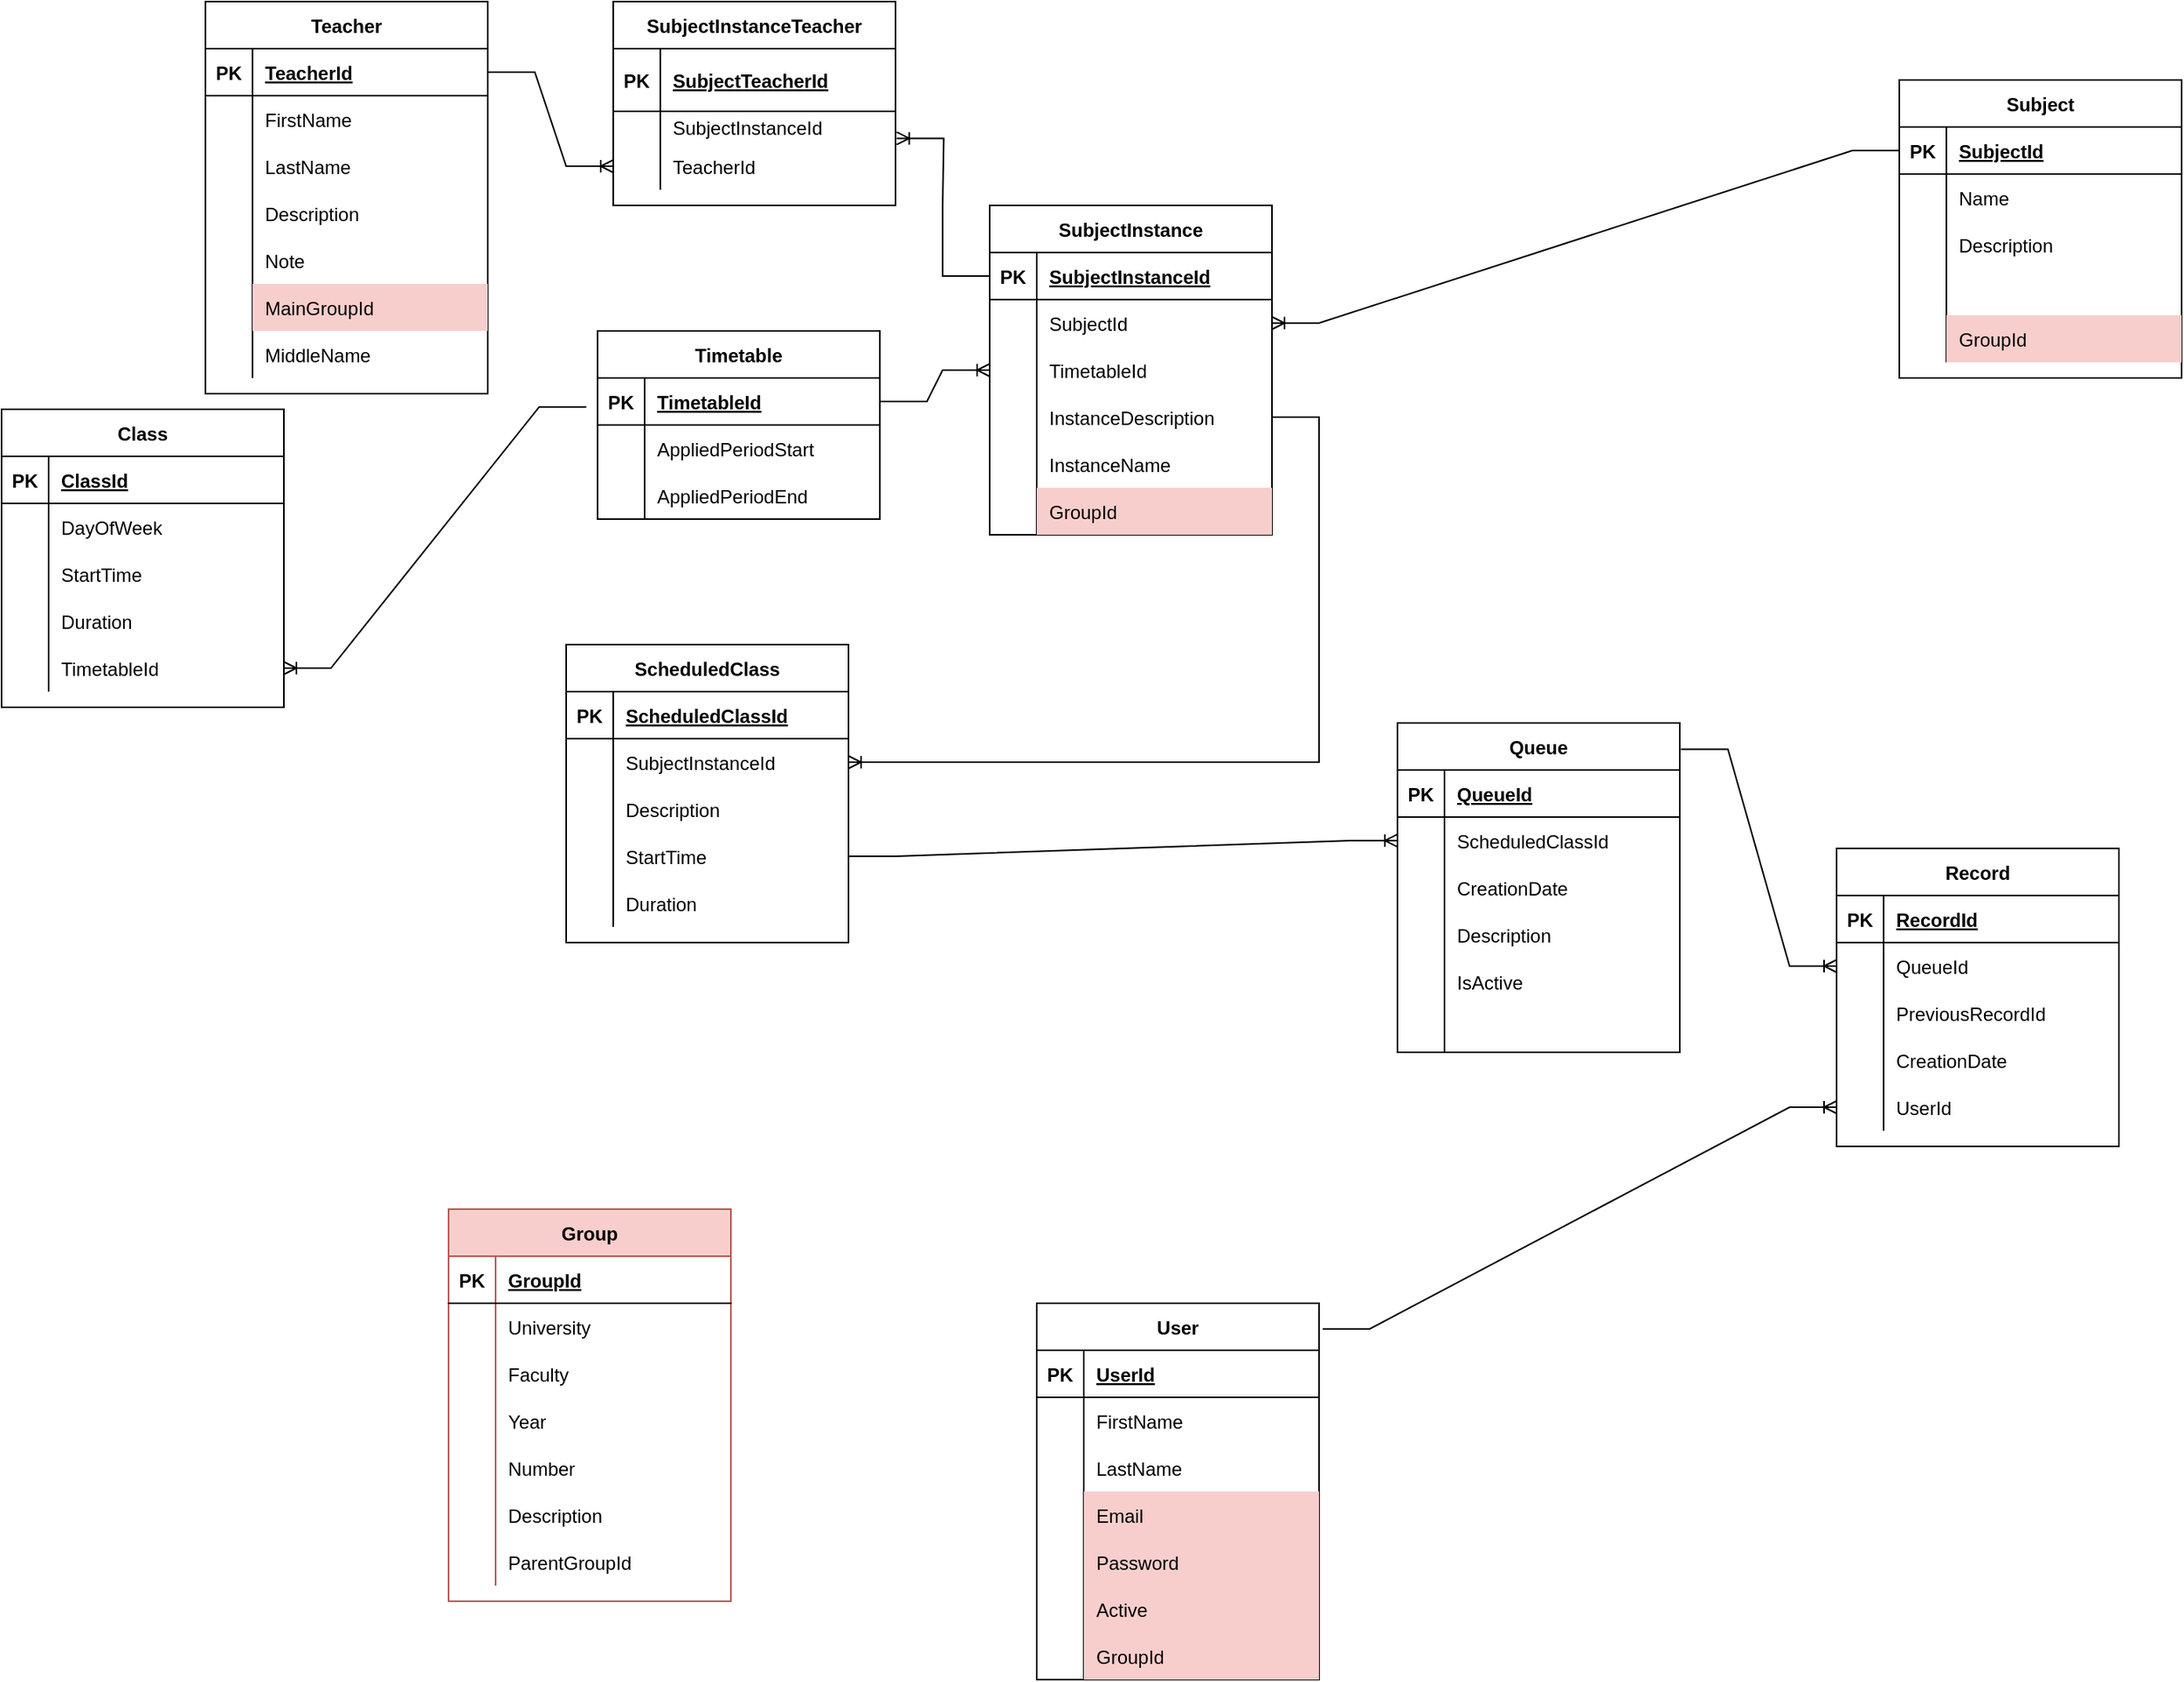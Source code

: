 <mxfile version="20.2.3" type="device"><diagram id="R2lEEEUBdFMjLlhIrx00" name="Page-1"><mxGraphModel dx="3157" dy="1656" grid="1" gridSize="10" guides="1" tooltips="1" connect="1" arrows="1" fold="1" page="1" pageScale="1" pageWidth="850" pageHeight="1100" math="0" shadow="0" extFonts="Permanent Marker^https://fonts.googleapis.com/css?family=Permanent+Marker"><root><mxCell id="0"/><mxCell id="1" parent="0"/><mxCell id="aCJbiKWrr5oD-YCF2ZZj-28" value="Timetable" style="shape=table;startSize=30;container=1;collapsible=1;childLayout=tableLayout;fixedRows=1;rowLines=0;fontStyle=1;align=center;resizeLast=1;" parent="1" vertex="1"><mxGeometry x="270" y="230" width="180" height="120" as="geometry"/></mxCell><mxCell id="aCJbiKWrr5oD-YCF2ZZj-29" value="" style="shape=tableRow;horizontal=0;startSize=0;swimlaneHead=0;swimlaneBody=0;fillColor=none;collapsible=0;dropTarget=0;points=[[0,0.5],[1,0.5]];portConstraint=eastwest;top=0;left=0;right=0;bottom=1;" parent="aCJbiKWrr5oD-YCF2ZZj-28" vertex="1"><mxGeometry y="30" width="180" height="30" as="geometry"/></mxCell><mxCell id="aCJbiKWrr5oD-YCF2ZZj-30" value="PK" style="shape=partialRectangle;connectable=0;fillColor=none;top=0;left=0;bottom=0;right=0;fontStyle=1;overflow=hidden;" parent="aCJbiKWrr5oD-YCF2ZZj-29" vertex="1"><mxGeometry width="30" height="30" as="geometry"><mxRectangle width="30" height="30" as="alternateBounds"/></mxGeometry></mxCell><mxCell id="aCJbiKWrr5oD-YCF2ZZj-31" value="TimetableId" style="shape=partialRectangle;connectable=0;fillColor=none;top=0;left=0;bottom=0;right=0;align=left;spacingLeft=6;fontStyle=5;overflow=hidden;" parent="aCJbiKWrr5oD-YCF2ZZj-29" vertex="1"><mxGeometry x="30" width="150" height="30" as="geometry"><mxRectangle width="150" height="30" as="alternateBounds"/></mxGeometry></mxCell><mxCell id="aCJbiKWrr5oD-YCF2ZZj-32" value="" style="shape=tableRow;horizontal=0;startSize=0;swimlaneHead=0;swimlaneBody=0;fillColor=none;collapsible=0;dropTarget=0;points=[[0,0.5],[1,0.5]];portConstraint=eastwest;top=0;left=0;right=0;bottom=0;" parent="aCJbiKWrr5oD-YCF2ZZj-28" vertex="1"><mxGeometry y="60" width="180" height="30" as="geometry"/></mxCell><mxCell id="aCJbiKWrr5oD-YCF2ZZj-33" value="" style="shape=partialRectangle;connectable=0;fillColor=none;top=0;left=0;bottom=0;right=0;editable=1;overflow=hidden;" parent="aCJbiKWrr5oD-YCF2ZZj-32" vertex="1"><mxGeometry width="30" height="30" as="geometry"><mxRectangle width="30" height="30" as="alternateBounds"/></mxGeometry></mxCell><mxCell id="aCJbiKWrr5oD-YCF2ZZj-34" value="AppliedPeriodStart" style="shape=partialRectangle;connectable=0;fillColor=none;top=0;left=0;bottom=0;right=0;align=left;spacingLeft=6;overflow=hidden;" parent="aCJbiKWrr5oD-YCF2ZZj-32" vertex="1"><mxGeometry x="30" width="150" height="30" as="geometry"><mxRectangle width="150" height="30" as="alternateBounds"/></mxGeometry></mxCell><mxCell id="hO_6ayRgEojfx0FCpbw0-10" value="" style="shape=tableRow;horizontal=0;startSize=0;swimlaneHead=0;swimlaneBody=0;fillColor=none;collapsible=0;dropTarget=0;points=[[0,0.5],[1,0.5]];portConstraint=eastwest;top=0;left=0;right=0;bottom=0;" parent="aCJbiKWrr5oD-YCF2ZZj-28" vertex="1"><mxGeometry y="90" width="180" height="30" as="geometry"/></mxCell><mxCell id="hO_6ayRgEojfx0FCpbw0-11" value="" style="shape=partialRectangle;connectable=0;fillColor=none;top=0;left=0;bottom=0;right=0;editable=1;overflow=hidden;" parent="hO_6ayRgEojfx0FCpbw0-10" vertex="1"><mxGeometry width="30" height="30" as="geometry"><mxRectangle width="30" height="30" as="alternateBounds"/></mxGeometry></mxCell><mxCell id="hO_6ayRgEojfx0FCpbw0-12" value="AppliedPeriodEnd" style="shape=partialRectangle;connectable=0;fillColor=none;top=0;left=0;bottom=0;right=0;align=left;spacingLeft=6;overflow=hidden;" parent="hO_6ayRgEojfx0FCpbw0-10" vertex="1"><mxGeometry x="30" width="150" height="30" as="geometry"><mxRectangle width="150" height="30" as="alternateBounds"/></mxGeometry></mxCell><mxCell id="aCJbiKWrr5oD-YCF2ZZj-41" value="Queue" style="shape=table;startSize=30;container=1;collapsible=1;childLayout=tableLayout;fixedRows=1;rowLines=0;fontStyle=1;align=center;resizeLast=1;" parent="1" vertex="1"><mxGeometry x="780" y="480" width="180" height="210" as="geometry"/></mxCell><mxCell id="aCJbiKWrr5oD-YCF2ZZj-42" value="" style="shape=tableRow;horizontal=0;startSize=0;swimlaneHead=0;swimlaneBody=0;fillColor=none;collapsible=0;dropTarget=0;points=[[0,0.5],[1,0.5]];portConstraint=eastwest;top=0;left=0;right=0;bottom=1;" parent="aCJbiKWrr5oD-YCF2ZZj-41" vertex="1"><mxGeometry y="30" width="180" height="30" as="geometry"/></mxCell><mxCell id="aCJbiKWrr5oD-YCF2ZZj-43" value="PK" style="shape=partialRectangle;connectable=0;fillColor=none;top=0;left=0;bottom=0;right=0;fontStyle=1;overflow=hidden;" parent="aCJbiKWrr5oD-YCF2ZZj-42" vertex="1"><mxGeometry width="30" height="30" as="geometry"><mxRectangle width="30" height="30" as="alternateBounds"/></mxGeometry></mxCell><mxCell id="aCJbiKWrr5oD-YCF2ZZj-44" value="QueueId" style="shape=partialRectangle;connectable=0;fillColor=none;top=0;left=0;bottom=0;right=0;align=left;spacingLeft=6;fontStyle=5;overflow=hidden;" parent="aCJbiKWrr5oD-YCF2ZZj-42" vertex="1"><mxGeometry x="30" width="150" height="30" as="geometry"><mxRectangle width="150" height="30" as="alternateBounds"/></mxGeometry></mxCell><mxCell id="aCJbiKWrr5oD-YCF2ZZj-45" value="" style="shape=tableRow;horizontal=0;startSize=0;swimlaneHead=0;swimlaneBody=0;fillColor=none;collapsible=0;dropTarget=0;points=[[0,0.5],[1,0.5]];portConstraint=eastwest;top=0;left=0;right=0;bottom=0;" parent="aCJbiKWrr5oD-YCF2ZZj-41" vertex="1"><mxGeometry y="60" width="180" height="30" as="geometry"/></mxCell><mxCell id="aCJbiKWrr5oD-YCF2ZZj-46" value="" style="shape=partialRectangle;connectable=0;fillColor=none;top=0;left=0;bottom=0;right=0;editable=1;overflow=hidden;" parent="aCJbiKWrr5oD-YCF2ZZj-45" vertex="1"><mxGeometry width="30" height="30" as="geometry"><mxRectangle width="30" height="30" as="alternateBounds"/></mxGeometry></mxCell><mxCell id="aCJbiKWrr5oD-YCF2ZZj-47" value="ScheduledClassId" style="shape=partialRectangle;connectable=0;fillColor=none;top=0;left=0;bottom=0;right=0;align=left;spacingLeft=6;overflow=hidden;" parent="aCJbiKWrr5oD-YCF2ZZj-45" vertex="1"><mxGeometry x="30" width="150" height="30" as="geometry"><mxRectangle width="150" height="30" as="alternateBounds"/></mxGeometry></mxCell><mxCell id="aCJbiKWrr5oD-YCF2ZZj-48" value="" style="shape=tableRow;horizontal=0;startSize=0;swimlaneHead=0;swimlaneBody=0;fillColor=none;collapsible=0;dropTarget=0;points=[[0,0.5],[1,0.5]];portConstraint=eastwest;top=0;left=0;right=0;bottom=0;" parent="aCJbiKWrr5oD-YCF2ZZj-41" vertex="1"><mxGeometry y="90" width="180" height="30" as="geometry"/></mxCell><mxCell id="aCJbiKWrr5oD-YCF2ZZj-49" value="" style="shape=partialRectangle;connectable=0;fillColor=none;top=0;left=0;bottom=0;right=0;editable=1;overflow=hidden;" parent="aCJbiKWrr5oD-YCF2ZZj-48" vertex="1"><mxGeometry width="30" height="30" as="geometry"><mxRectangle width="30" height="30" as="alternateBounds"/></mxGeometry></mxCell><mxCell id="aCJbiKWrr5oD-YCF2ZZj-50" value="CreationDate" style="shape=partialRectangle;connectable=0;fillColor=none;top=0;left=0;bottom=0;right=0;align=left;spacingLeft=6;overflow=hidden;" parent="aCJbiKWrr5oD-YCF2ZZj-48" vertex="1"><mxGeometry x="30" width="150" height="30" as="geometry"><mxRectangle width="150" height="30" as="alternateBounds"/></mxGeometry></mxCell><mxCell id="aCJbiKWrr5oD-YCF2ZZj-51" value="" style="shape=tableRow;horizontal=0;startSize=0;swimlaneHead=0;swimlaneBody=0;fillColor=none;collapsible=0;dropTarget=0;points=[[0,0.5],[1,0.5]];portConstraint=eastwest;top=0;left=0;right=0;bottom=0;" parent="aCJbiKWrr5oD-YCF2ZZj-41" vertex="1"><mxGeometry y="120" width="180" height="30" as="geometry"/></mxCell><mxCell id="aCJbiKWrr5oD-YCF2ZZj-52" value="" style="shape=partialRectangle;connectable=0;fillColor=none;top=0;left=0;bottom=0;right=0;editable=1;overflow=hidden;" parent="aCJbiKWrr5oD-YCF2ZZj-51" vertex="1"><mxGeometry width="30" height="30" as="geometry"><mxRectangle width="30" height="30" as="alternateBounds"/></mxGeometry></mxCell><mxCell id="aCJbiKWrr5oD-YCF2ZZj-53" value="Description" style="shape=partialRectangle;connectable=0;fillColor=none;top=0;left=0;bottom=0;right=0;align=left;spacingLeft=6;overflow=hidden;" parent="aCJbiKWrr5oD-YCF2ZZj-51" vertex="1"><mxGeometry x="30" width="150" height="30" as="geometry"><mxRectangle width="150" height="30" as="alternateBounds"/></mxGeometry></mxCell><mxCell id="Y0_O3D3p5nOz0iloMZ12-24" value="" style="shape=tableRow;horizontal=0;startSize=0;swimlaneHead=0;swimlaneBody=0;fillColor=none;collapsible=0;dropTarget=0;points=[[0,0.5],[1,0.5]];portConstraint=eastwest;top=0;left=0;right=0;bottom=0;" parent="aCJbiKWrr5oD-YCF2ZZj-41" vertex="1"><mxGeometry y="150" width="180" height="30" as="geometry"/></mxCell><mxCell id="Y0_O3D3p5nOz0iloMZ12-25" value="" style="shape=partialRectangle;connectable=0;fillColor=none;top=0;left=0;bottom=0;right=0;editable=1;overflow=hidden;" parent="Y0_O3D3p5nOz0iloMZ12-24" vertex="1"><mxGeometry width="30" height="30" as="geometry"><mxRectangle width="30" height="30" as="alternateBounds"/></mxGeometry></mxCell><mxCell id="Y0_O3D3p5nOz0iloMZ12-26" value="IsActive " style="shape=partialRectangle;connectable=0;fillColor=none;top=0;left=0;bottom=0;right=0;align=left;spacingLeft=6;overflow=hidden;" parent="Y0_O3D3p5nOz0iloMZ12-24" vertex="1"><mxGeometry x="30" width="150" height="30" as="geometry"><mxRectangle width="150" height="30" as="alternateBounds"/></mxGeometry></mxCell><mxCell id="hO_6ayRgEojfx0FCpbw0-2" value="" style="shape=tableRow;horizontal=0;startSize=0;swimlaneHead=0;swimlaneBody=0;fillColor=none;collapsible=0;dropTarget=0;points=[[0,0.5],[1,0.5]];portConstraint=eastwest;top=0;left=0;right=0;bottom=0;" parent="aCJbiKWrr5oD-YCF2ZZj-41" vertex="1"><mxGeometry y="180" width="180" height="30" as="geometry"/></mxCell><mxCell id="hO_6ayRgEojfx0FCpbw0-3" value="" style="shape=partialRectangle;connectable=0;fillColor=none;top=0;left=0;bottom=0;right=0;editable=1;overflow=hidden;" parent="hO_6ayRgEojfx0FCpbw0-2" vertex="1"><mxGeometry width="30" height="30" as="geometry"><mxRectangle width="30" height="30" as="alternateBounds"/></mxGeometry></mxCell><mxCell id="hO_6ayRgEojfx0FCpbw0-4" value="" style="shape=partialRectangle;connectable=0;fillColor=none;top=0;left=0;bottom=0;right=0;align=left;spacingLeft=6;overflow=hidden;" parent="hO_6ayRgEojfx0FCpbw0-2" vertex="1"><mxGeometry x="30" width="150" height="30" as="geometry"><mxRectangle width="150" height="30" as="alternateBounds"/></mxGeometry></mxCell><mxCell id="aCJbiKWrr5oD-YCF2ZZj-54" value="Record" style="shape=table;startSize=30;container=1;collapsible=1;childLayout=tableLayout;fixedRows=1;rowLines=0;fontStyle=1;align=center;resizeLast=1;" parent="1" vertex="1"><mxGeometry x="1060" y="560" width="180" height="190" as="geometry"/></mxCell><mxCell id="aCJbiKWrr5oD-YCF2ZZj-55" value="" style="shape=tableRow;horizontal=0;startSize=0;swimlaneHead=0;swimlaneBody=0;fillColor=none;collapsible=0;dropTarget=0;points=[[0,0.5],[1,0.5]];portConstraint=eastwest;top=0;left=0;right=0;bottom=1;" parent="aCJbiKWrr5oD-YCF2ZZj-54" vertex="1"><mxGeometry y="30" width="180" height="30" as="geometry"/></mxCell><mxCell id="aCJbiKWrr5oD-YCF2ZZj-56" value="PK" style="shape=partialRectangle;connectable=0;fillColor=none;top=0;left=0;bottom=0;right=0;fontStyle=1;overflow=hidden;" parent="aCJbiKWrr5oD-YCF2ZZj-55" vertex="1"><mxGeometry width="30" height="30" as="geometry"><mxRectangle width="30" height="30" as="alternateBounds"/></mxGeometry></mxCell><mxCell id="aCJbiKWrr5oD-YCF2ZZj-57" value="RecordId" style="shape=partialRectangle;connectable=0;fillColor=none;top=0;left=0;bottom=0;right=0;align=left;spacingLeft=6;fontStyle=5;overflow=hidden;" parent="aCJbiKWrr5oD-YCF2ZZj-55" vertex="1"><mxGeometry x="30" width="150" height="30" as="geometry"><mxRectangle width="150" height="30" as="alternateBounds"/></mxGeometry></mxCell><mxCell id="aCJbiKWrr5oD-YCF2ZZj-58" value="" style="shape=tableRow;horizontal=0;startSize=0;swimlaneHead=0;swimlaneBody=0;fillColor=none;collapsible=0;dropTarget=0;points=[[0,0.5],[1,0.5]];portConstraint=eastwest;top=0;left=0;right=0;bottom=0;" parent="aCJbiKWrr5oD-YCF2ZZj-54" vertex="1"><mxGeometry y="60" width="180" height="30" as="geometry"/></mxCell><mxCell id="aCJbiKWrr5oD-YCF2ZZj-59" value="" style="shape=partialRectangle;connectable=0;fillColor=none;top=0;left=0;bottom=0;right=0;editable=1;overflow=hidden;" parent="aCJbiKWrr5oD-YCF2ZZj-58" vertex="1"><mxGeometry width="30" height="30" as="geometry"><mxRectangle width="30" height="30" as="alternateBounds"/></mxGeometry></mxCell><mxCell id="aCJbiKWrr5oD-YCF2ZZj-60" value="QueueId" style="shape=partialRectangle;connectable=0;fillColor=none;top=0;left=0;bottom=0;right=0;align=left;spacingLeft=6;overflow=hidden;" parent="aCJbiKWrr5oD-YCF2ZZj-58" vertex="1"><mxGeometry x="30" width="150" height="30" as="geometry"><mxRectangle width="150" height="30" as="alternateBounds"/></mxGeometry></mxCell><mxCell id="aCJbiKWrr5oD-YCF2ZZj-61" value="" style="shape=tableRow;horizontal=0;startSize=0;swimlaneHead=0;swimlaneBody=0;fillColor=none;collapsible=0;dropTarget=0;points=[[0,0.5],[1,0.5]];portConstraint=eastwest;top=0;left=0;right=0;bottom=0;" parent="aCJbiKWrr5oD-YCF2ZZj-54" vertex="1"><mxGeometry y="90" width="180" height="30" as="geometry"/></mxCell><mxCell id="aCJbiKWrr5oD-YCF2ZZj-62" value="" style="shape=partialRectangle;connectable=0;fillColor=none;top=0;left=0;bottom=0;right=0;editable=1;overflow=hidden;" parent="aCJbiKWrr5oD-YCF2ZZj-61" vertex="1"><mxGeometry width="30" height="30" as="geometry"><mxRectangle width="30" height="30" as="alternateBounds"/></mxGeometry></mxCell><mxCell id="aCJbiKWrr5oD-YCF2ZZj-63" value="PreviousRecordId" style="shape=partialRectangle;connectable=0;fillColor=none;top=0;left=0;bottom=0;right=0;align=left;spacingLeft=6;overflow=hidden;" parent="aCJbiKWrr5oD-YCF2ZZj-61" vertex="1"><mxGeometry x="30" width="150" height="30" as="geometry"><mxRectangle width="150" height="30" as="alternateBounds"/></mxGeometry></mxCell><mxCell id="aCJbiKWrr5oD-YCF2ZZj-64" value="" style="shape=tableRow;horizontal=0;startSize=0;swimlaneHead=0;swimlaneBody=0;fillColor=none;collapsible=0;dropTarget=0;points=[[0,0.5],[1,0.5]];portConstraint=eastwest;top=0;left=0;right=0;bottom=0;" parent="aCJbiKWrr5oD-YCF2ZZj-54" vertex="1"><mxGeometry y="120" width="180" height="30" as="geometry"/></mxCell><mxCell id="aCJbiKWrr5oD-YCF2ZZj-65" value="" style="shape=partialRectangle;connectable=0;fillColor=none;top=0;left=0;bottom=0;right=0;editable=1;overflow=hidden;" parent="aCJbiKWrr5oD-YCF2ZZj-64" vertex="1"><mxGeometry width="30" height="30" as="geometry"><mxRectangle width="30" height="30" as="alternateBounds"/></mxGeometry></mxCell><mxCell id="aCJbiKWrr5oD-YCF2ZZj-66" value="CreationDate" style="shape=partialRectangle;connectable=0;fillColor=none;top=0;left=0;bottom=0;right=0;align=left;spacingLeft=6;overflow=hidden;" parent="aCJbiKWrr5oD-YCF2ZZj-64" vertex="1"><mxGeometry x="30" width="150" height="30" as="geometry"><mxRectangle width="150" height="30" as="alternateBounds"/></mxGeometry></mxCell><mxCell id="Y0_O3D3p5nOz0iloMZ12-27" value="" style="shape=tableRow;horizontal=0;startSize=0;swimlaneHead=0;swimlaneBody=0;fillColor=none;collapsible=0;dropTarget=0;points=[[0,0.5],[1,0.5]];portConstraint=eastwest;top=0;left=0;right=0;bottom=0;" parent="aCJbiKWrr5oD-YCF2ZZj-54" vertex="1"><mxGeometry y="150" width="180" height="30" as="geometry"/></mxCell><mxCell id="Y0_O3D3p5nOz0iloMZ12-28" value="" style="shape=partialRectangle;connectable=0;fillColor=none;top=0;left=0;bottom=0;right=0;editable=1;overflow=hidden;" parent="Y0_O3D3p5nOz0iloMZ12-27" vertex="1"><mxGeometry width="30" height="30" as="geometry"><mxRectangle width="30" height="30" as="alternateBounds"/></mxGeometry></mxCell><mxCell id="Y0_O3D3p5nOz0iloMZ12-29" value="UserId" style="shape=partialRectangle;connectable=0;fillColor=none;top=0;left=0;bottom=0;right=0;align=left;spacingLeft=6;overflow=hidden;" parent="Y0_O3D3p5nOz0iloMZ12-27" vertex="1"><mxGeometry x="30" width="150" height="30" as="geometry"><mxRectangle width="150" height="30" as="alternateBounds"/></mxGeometry></mxCell><mxCell id="aCJbiKWrr5oD-YCF2ZZj-70" value="User" style="shape=table;startSize=30;container=1;collapsible=1;childLayout=tableLayout;fixedRows=1;rowLines=0;fontStyle=1;align=center;resizeLast=1;" parent="1" vertex="1"><mxGeometry x="550" y="850" width="180" height="240" as="geometry"/></mxCell><mxCell id="aCJbiKWrr5oD-YCF2ZZj-71" value="" style="shape=tableRow;horizontal=0;startSize=0;swimlaneHead=0;swimlaneBody=0;fillColor=none;collapsible=0;dropTarget=0;points=[[0,0.5],[1,0.5]];portConstraint=eastwest;top=0;left=0;right=0;bottom=1;" parent="aCJbiKWrr5oD-YCF2ZZj-70" vertex="1"><mxGeometry y="30" width="180" height="30" as="geometry"/></mxCell><mxCell id="aCJbiKWrr5oD-YCF2ZZj-72" value="PK" style="shape=partialRectangle;connectable=0;fillColor=none;top=0;left=0;bottom=0;right=0;fontStyle=1;overflow=hidden;" parent="aCJbiKWrr5oD-YCF2ZZj-71" vertex="1"><mxGeometry width="30" height="30" as="geometry"><mxRectangle width="30" height="30" as="alternateBounds"/></mxGeometry></mxCell><mxCell id="aCJbiKWrr5oD-YCF2ZZj-73" value="UserId" style="shape=partialRectangle;connectable=0;fillColor=none;top=0;left=0;bottom=0;right=0;align=left;spacingLeft=6;fontStyle=5;overflow=hidden;" parent="aCJbiKWrr5oD-YCF2ZZj-71" vertex="1"><mxGeometry x="30" width="150" height="30" as="geometry"><mxRectangle width="150" height="30" as="alternateBounds"/></mxGeometry></mxCell><mxCell id="aCJbiKWrr5oD-YCF2ZZj-74" value="" style="shape=tableRow;horizontal=0;startSize=0;swimlaneHead=0;swimlaneBody=0;fillColor=none;collapsible=0;dropTarget=0;points=[[0,0.5],[1,0.5]];portConstraint=eastwest;top=0;left=0;right=0;bottom=0;" parent="aCJbiKWrr5oD-YCF2ZZj-70" vertex="1"><mxGeometry y="60" width="180" height="30" as="geometry"/></mxCell><mxCell id="aCJbiKWrr5oD-YCF2ZZj-75" value="" style="shape=partialRectangle;connectable=0;fillColor=none;top=0;left=0;bottom=0;right=0;editable=1;overflow=hidden;" parent="aCJbiKWrr5oD-YCF2ZZj-74" vertex="1"><mxGeometry width="30" height="30" as="geometry"><mxRectangle width="30" height="30" as="alternateBounds"/></mxGeometry></mxCell><mxCell id="aCJbiKWrr5oD-YCF2ZZj-76" value="FirstName" style="shape=partialRectangle;connectable=0;fillColor=none;top=0;left=0;bottom=0;right=0;align=left;spacingLeft=6;overflow=hidden;" parent="aCJbiKWrr5oD-YCF2ZZj-74" vertex="1"><mxGeometry x="30" width="150" height="30" as="geometry"><mxRectangle width="150" height="30" as="alternateBounds"/></mxGeometry></mxCell><mxCell id="aCJbiKWrr5oD-YCF2ZZj-77" value="" style="shape=tableRow;horizontal=0;startSize=0;swimlaneHead=0;swimlaneBody=0;fillColor=none;collapsible=0;dropTarget=0;points=[[0,0.5],[1,0.5]];portConstraint=eastwest;top=0;left=0;right=0;bottom=0;" parent="aCJbiKWrr5oD-YCF2ZZj-70" vertex="1"><mxGeometry y="90" width="180" height="30" as="geometry"/></mxCell><mxCell id="aCJbiKWrr5oD-YCF2ZZj-78" value="" style="shape=partialRectangle;connectable=0;fillColor=none;top=0;left=0;bottom=0;right=0;editable=1;overflow=hidden;" parent="aCJbiKWrr5oD-YCF2ZZj-77" vertex="1"><mxGeometry width="30" height="30" as="geometry"><mxRectangle width="30" height="30" as="alternateBounds"/></mxGeometry></mxCell><mxCell id="aCJbiKWrr5oD-YCF2ZZj-79" value="LastName" style="shape=partialRectangle;connectable=0;fillColor=none;top=0;left=0;bottom=0;right=0;align=left;spacingLeft=6;overflow=hidden;" parent="aCJbiKWrr5oD-YCF2ZZj-77" vertex="1"><mxGeometry x="30" width="150" height="30" as="geometry"><mxRectangle width="150" height="30" as="alternateBounds"/></mxGeometry></mxCell><mxCell id="aCJbiKWrr5oD-YCF2ZZj-80" value="" style="shape=tableRow;horizontal=0;startSize=0;swimlaneHead=0;swimlaneBody=0;fillColor=none;collapsible=0;dropTarget=0;points=[[0,0.5],[1,0.5]];portConstraint=eastwest;top=0;left=0;right=0;bottom=0;" parent="aCJbiKWrr5oD-YCF2ZZj-70" vertex="1"><mxGeometry y="120" width="180" height="30" as="geometry"/></mxCell><mxCell id="aCJbiKWrr5oD-YCF2ZZj-81" value="" style="shape=partialRectangle;connectable=0;fillColor=none;top=0;left=0;bottom=0;right=0;editable=1;overflow=hidden;" parent="aCJbiKWrr5oD-YCF2ZZj-80" vertex="1"><mxGeometry width="30" height="30" as="geometry"><mxRectangle width="30" height="30" as="alternateBounds"/></mxGeometry></mxCell><mxCell id="aCJbiKWrr5oD-YCF2ZZj-82" value="Email" style="shape=partialRectangle;connectable=0;fillColor=#f8cecc;top=0;left=0;bottom=0;right=0;align=left;spacingLeft=6;overflow=hidden;strokeColor=#b85450;" parent="aCJbiKWrr5oD-YCF2ZZj-80" vertex="1"><mxGeometry x="30" width="150" height="30" as="geometry"><mxRectangle width="150" height="30" as="alternateBounds"/></mxGeometry></mxCell><mxCell id="Y0_O3D3p5nOz0iloMZ12-35" value="" style="shape=tableRow;horizontal=0;startSize=0;swimlaneHead=0;swimlaneBody=0;fillColor=none;collapsible=0;dropTarget=0;points=[[0,0.5],[1,0.5]];portConstraint=eastwest;top=0;left=0;right=0;bottom=0;" parent="aCJbiKWrr5oD-YCF2ZZj-70" vertex="1"><mxGeometry y="150" width="180" height="30" as="geometry"/></mxCell><mxCell id="Y0_O3D3p5nOz0iloMZ12-36" value="" style="shape=partialRectangle;connectable=0;fillColor=none;top=0;left=0;bottom=0;right=0;editable=1;overflow=hidden;" parent="Y0_O3D3p5nOz0iloMZ12-35" vertex="1"><mxGeometry width="30" height="30" as="geometry"><mxRectangle width="30" height="30" as="alternateBounds"/></mxGeometry></mxCell><mxCell id="Y0_O3D3p5nOz0iloMZ12-37" value="Password" style="shape=partialRectangle;connectable=0;fillColor=#f8cecc;top=0;left=0;bottom=0;right=0;align=left;spacingLeft=6;overflow=hidden;strokeColor=#b85450;" parent="Y0_O3D3p5nOz0iloMZ12-35" vertex="1"><mxGeometry x="30" width="150" height="30" as="geometry"><mxRectangle width="150" height="30" as="alternateBounds"/></mxGeometry></mxCell><mxCell id="Y0_O3D3p5nOz0iloMZ12-38" value="" style="shape=tableRow;horizontal=0;startSize=0;swimlaneHead=0;swimlaneBody=0;fillColor=none;collapsible=0;dropTarget=0;points=[[0,0.5],[1,0.5]];portConstraint=eastwest;top=0;left=0;right=0;bottom=0;" parent="aCJbiKWrr5oD-YCF2ZZj-70" vertex="1"><mxGeometry y="180" width="180" height="30" as="geometry"/></mxCell><mxCell id="Y0_O3D3p5nOz0iloMZ12-39" value="" style="shape=partialRectangle;connectable=0;fillColor=none;top=0;left=0;bottom=0;right=0;editable=1;overflow=hidden;" parent="Y0_O3D3p5nOz0iloMZ12-38" vertex="1"><mxGeometry width="30" height="30" as="geometry"><mxRectangle width="30" height="30" as="alternateBounds"/></mxGeometry></mxCell><mxCell id="Y0_O3D3p5nOz0iloMZ12-40" value="Active" style="shape=partialRectangle;connectable=0;fillColor=#f8cecc;top=0;left=0;bottom=0;right=0;align=left;spacingLeft=6;overflow=hidden;strokeColor=#b85450;" parent="Y0_O3D3p5nOz0iloMZ12-38" vertex="1"><mxGeometry x="30" width="150" height="30" as="geometry"><mxRectangle width="150" height="30" as="alternateBounds"/></mxGeometry></mxCell><mxCell id="8yhiTcASLDb_nIu7X98m-21" value="" style="shape=tableRow;horizontal=0;startSize=0;swimlaneHead=0;swimlaneBody=0;fillColor=none;collapsible=0;dropTarget=0;points=[[0,0.5],[1,0.5]];portConstraint=eastwest;top=0;left=0;right=0;bottom=0;" parent="aCJbiKWrr5oD-YCF2ZZj-70" vertex="1"><mxGeometry y="210" width="180" height="30" as="geometry"/></mxCell><mxCell id="8yhiTcASLDb_nIu7X98m-22" value="" style="shape=partialRectangle;connectable=0;fillColor=none;top=0;left=0;bottom=0;right=0;editable=1;overflow=hidden;" parent="8yhiTcASLDb_nIu7X98m-21" vertex="1"><mxGeometry width="30" height="30" as="geometry"><mxRectangle width="30" height="30" as="alternateBounds"/></mxGeometry></mxCell><mxCell id="8yhiTcASLDb_nIu7X98m-23" value="GroupId" style="shape=partialRectangle;connectable=0;fillColor=#f8cecc;top=0;left=0;bottom=0;right=0;align=left;spacingLeft=6;overflow=hidden;strokeColor=#b85450;" parent="8yhiTcASLDb_nIu7X98m-21" vertex="1"><mxGeometry x="30" width="150" height="30" as="geometry"><mxRectangle width="150" height="30" as="alternateBounds"/></mxGeometry></mxCell><mxCell id="aCJbiKWrr5oD-YCF2ZZj-83" value="ScheduledClass" style="shape=table;startSize=30;container=1;collapsible=1;childLayout=tableLayout;fixedRows=1;rowLines=0;fontStyle=1;align=center;resizeLast=1;" parent="1" vertex="1"><mxGeometry x="250" y="430" width="180" height="190" as="geometry"/></mxCell><mxCell id="aCJbiKWrr5oD-YCF2ZZj-84" value="" style="shape=tableRow;horizontal=0;startSize=0;swimlaneHead=0;swimlaneBody=0;fillColor=none;collapsible=0;dropTarget=0;points=[[0,0.5],[1,0.5]];portConstraint=eastwest;top=0;left=0;right=0;bottom=1;" parent="aCJbiKWrr5oD-YCF2ZZj-83" vertex="1"><mxGeometry y="30" width="180" height="30" as="geometry"/></mxCell><mxCell id="aCJbiKWrr5oD-YCF2ZZj-85" value="PK" style="shape=partialRectangle;connectable=0;fillColor=none;top=0;left=0;bottom=0;right=0;fontStyle=1;overflow=hidden;" parent="aCJbiKWrr5oD-YCF2ZZj-84" vertex="1"><mxGeometry width="30" height="30" as="geometry"><mxRectangle width="30" height="30" as="alternateBounds"/></mxGeometry></mxCell><mxCell id="aCJbiKWrr5oD-YCF2ZZj-86" value="ScheduledClassId" style="shape=partialRectangle;connectable=0;fillColor=none;top=0;left=0;bottom=0;right=0;align=left;spacingLeft=6;fontStyle=5;overflow=hidden;" parent="aCJbiKWrr5oD-YCF2ZZj-84" vertex="1"><mxGeometry x="30" width="150" height="30" as="geometry"><mxRectangle width="150" height="30" as="alternateBounds"/></mxGeometry></mxCell><mxCell id="aCJbiKWrr5oD-YCF2ZZj-87" value="" style="shape=tableRow;horizontal=0;startSize=0;swimlaneHead=0;swimlaneBody=0;fillColor=none;collapsible=0;dropTarget=0;points=[[0,0.5],[1,0.5]];portConstraint=eastwest;top=0;left=0;right=0;bottom=0;" parent="aCJbiKWrr5oD-YCF2ZZj-83" vertex="1"><mxGeometry y="60" width="180" height="30" as="geometry"/></mxCell><mxCell id="aCJbiKWrr5oD-YCF2ZZj-88" value="" style="shape=partialRectangle;connectable=0;fillColor=none;top=0;left=0;bottom=0;right=0;editable=1;overflow=hidden;" parent="aCJbiKWrr5oD-YCF2ZZj-87" vertex="1"><mxGeometry width="30" height="30" as="geometry"><mxRectangle width="30" height="30" as="alternateBounds"/></mxGeometry></mxCell><mxCell id="aCJbiKWrr5oD-YCF2ZZj-89" value="SubjectInstanceId" style="shape=partialRectangle;connectable=0;fillColor=none;top=0;left=0;bottom=0;right=0;align=left;spacingLeft=6;overflow=hidden;" parent="aCJbiKWrr5oD-YCF2ZZj-87" vertex="1"><mxGeometry x="30" width="150" height="30" as="geometry"><mxRectangle width="150" height="30" as="alternateBounds"/></mxGeometry></mxCell><mxCell id="aCJbiKWrr5oD-YCF2ZZj-90" value="" style="shape=tableRow;horizontal=0;startSize=0;swimlaneHead=0;swimlaneBody=0;fillColor=none;collapsible=0;dropTarget=0;points=[[0,0.5],[1,0.5]];portConstraint=eastwest;top=0;left=0;right=0;bottom=0;" parent="aCJbiKWrr5oD-YCF2ZZj-83" vertex="1"><mxGeometry y="90" width="180" height="30" as="geometry"/></mxCell><mxCell id="aCJbiKWrr5oD-YCF2ZZj-91" value="" style="shape=partialRectangle;connectable=0;fillColor=none;top=0;left=0;bottom=0;right=0;editable=1;overflow=hidden;" parent="aCJbiKWrr5oD-YCF2ZZj-90" vertex="1"><mxGeometry width="30" height="30" as="geometry"><mxRectangle width="30" height="30" as="alternateBounds"/></mxGeometry></mxCell><mxCell id="aCJbiKWrr5oD-YCF2ZZj-92" value="Description" style="shape=partialRectangle;connectable=0;fillColor=none;top=0;left=0;bottom=0;right=0;align=left;spacingLeft=6;overflow=hidden;" parent="aCJbiKWrr5oD-YCF2ZZj-90" vertex="1"><mxGeometry x="30" width="150" height="30" as="geometry"><mxRectangle width="150" height="30" as="alternateBounds"/></mxGeometry></mxCell><mxCell id="aCJbiKWrr5oD-YCF2ZZj-93" value="" style="shape=tableRow;horizontal=0;startSize=0;swimlaneHead=0;swimlaneBody=0;fillColor=none;collapsible=0;dropTarget=0;points=[[0,0.5],[1,0.5]];portConstraint=eastwest;top=0;left=0;right=0;bottom=0;" parent="aCJbiKWrr5oD-YCF2ZZj-83" vertex="1"><mxGeometry y="120" width="180" height="30" as="geometry"/></mxCell><mxCell id="aCJbiKWrr5oD-YCF2ZZj-94" value="" style="shape=partialRectangle;connectable=0;fillColor=none;top=0;left=0;bottom=0;right=0;editable=1;overflow=hidden;" parent="aCJbiKWrr5oD-YCF2ZZj-93" vertex="1"><mxGeometry width="30" height="30" as="geometry"><mxRectangle width="30" height="30" as="alternateBounds"/></mxGeometry></mxCell><mxCell id="aCJbiKWrr5oD-YCF2ZZj-95" value="StartTime" style="shape=partialRectangle;connectable=0;fillColor=none;top=0;left=0;bottom=0;right=0;align=left;spacingLeft=6;overflow=hidden;" parent="aCJbiKWrr5oD-YCF2ZZj-93" vertex="1"><mxGeometry x="30" width="150" height="30" as="geometry"><mxRectangle width="150" height="30" as="alternateBounds"/></mxGeometry></mxCell><mxCell id="hO_6ayRgEojfx0FCpbw0-5" value="" style="shape=tableRow;horizontal=0;startSize=0;swimlaneHead=0;swimlaneBody=0;fillColor=none;collapsible=0;dropTarget=0;points=[[0,0.5],[1,0.5]];portConstraint=eastwest;top=0;left=0;right=0;bottom=0;" parent="aCJbiKWrr5oD-YCF2ZZj-83" vertex="1"><mxGeometry y="150" width="180" height="30" as="geometry"/></mxCell><mxCell id="hO_6ayRgEojfx0FCpbw0-6" value="" style="shape=partialRectangle;connectable=0;fillColor=none;top=0;left=0;bottom=0;right=0;editable=1;overflow=hidden;" parent="hO_6ayRgEojfx0FCpbw0-5" vertex="1"><mxGeometry width="30" height="30" as="geometry"><mxRectangle width="30" height="30" as="alternateBounds"/></mxGeometry></mxCell><mxCell id="hO_6ayRgEojfx0FCpbw0-7" value="Duration" style="shape=partialRectangle;connectable=0;fillColor=none;top=0;left=0;bottom=0;right=0;align=left;spacingLeft=6;overflow=hidden;" parent="hO_6ayRgEojfx0FCpbw0-5" vertex="1"><mxGeometry x="30" width="150" height="30" as="geometry"><mxRectangle width="150" height="30" as="alternateBounds"/></mxGeometry></mxCell><mxCell id="aCJbiKWrr5oD-YCF2ZZj-96" value="Teacher" style="shape=table;startSize=30;container=1;collapsible=1;childLayout=tableLayout;fixedRows=1;rowLines=0;fontStyle=1;align=center;resizeLast=1;" parent="1" vertex="1"><mxGeometry x="20" y="20" width="180" height="250" as="geometry"/></mxCell><mxCell id="aCJbiKWrr5oD-YCF2ZZj-97" value="" style="shape=tableRow;horizontal=0;startSize=0;swimlaneHead=0;swimlaneBody=0;fillColor=none;collapsible=0;dropTarget=0;points=[[0,0.5],[1,0.5]];portConstraint=eastwest;top=0;left=0;right=0;bottom=1;" parent="aCJbiKWrr5oD-YCF2ZZj-96" vertex="1"><mxGeometry y="30" width="180" height="30" as="geometry"/></mxCell><mxCell id="aCJbiKWrr5oD-YCF2ZZj-98" value="PK" style="shape=partialRectangle;connectable=0;fillColor=none;top=0;left=0;bottom=0;right=0;fontStyle=1;overflow=hidden;" parent="aCJbiKWrr5oD-YCF2ZZj-97" vertex="1"><mxGeometry width="30" height="30" as="geometry"><mxRectangle width="30" height="30" as="alternateBounds"/></mxGeometry></mxCell><mxCell id="aCJbiKWrr5oD-YCF2ZZj-99" value="TeacherId" style="shape=partialRectangle;connectable=0;fillColor=none;top=0;left=0;bottom=0;right=0;align=left;spacingLeft=6;fontStyle=5;overflow=hidden;" parent="aCJbiKWrr5oD-YCF2ZZj-97" vertex="1"><mxGeometry x="30" width="150" height="30" as="geometry"><mxRectangle width="150" height="30" as="alternateBounds"/></mxGeometry></mxCell><mxCell id="aCJbiKWrr5oD-YCF2ZZj-100" value="" style="shape=tableRow;horizontal=0;startSize=0;swimlaneHead=0;swimlaneBody=0;fillColor=none;collapsible=0;dropTarget=0;points=[[0,0.5],[1,0.5]];portConstraint=eastwest;top=0;left=0;right=0;bottom=0;" parent="aCJbiKWrr5oD-YCF2ZZj-96" vertex="1"><mxGeometry y="60" width="180" height="30" as="geometry"/></mxCell><mxCell id="aCJbiKWrr5oD-YCF2ZZj-101" value="" style="shape=partialRectangle;connectable=0;fillColor=none;top=0;left=0;bottom=0;right=0;editable=1;overflow=hidden;" parent="aCJbiKWrr5oD-YCF2ZZj-100" vertex="1"><mxGeometry width="30" height="30" as="geometry"><mxRectangle width="30" height="30" as="alternateBounds"/></mxGeometry></mxCell><mxCell id="aCJbiKWrr5oD-YCF2ZZj-102" value="FirstName" style="shape=partialRectangle;connectable=0;fillColor=none;top=0;left=0;bottom=0;right=0;align=left;spacingLeft=6;overflow=hidden;" parent="aCJbiKWrr5oD-YCF2ZZj-100" vertex="1"><mxGeometry x="30" width="150" height="30" as="geometry"><mxRectangle width="150" height="30" as="alternateBounds"/></mxGeometry></mxCell><mxCell id="aCJbiKWrr5oD-YCF2ZZj-103" value="" style="shape=tableRow;horizontal=0;startSize=0;swimlaneHead=0;swimlaneBody=0;fillColor=none;collapsible=0;dropTarget=0;points=[[0,0.5],[1,0.5]];portConstraint=eastwest;top=0;left=0;right=0;bottom=0;" parent="aCJbiKWrr5oD-YCF2ZZj-96" vertex="1"><mxGeometry y="90" width="180" height="30" as="geometry"/></mxCell><mxCell id="aCJbiKWrr5oD-YCF2ZZj-104" value="" style="shape=partialRectangle;connectable=0;fillColor=none;top=0;left=0;bottom=0;right=0;editable=1;overflow=hidden;" parent="aCJbiKWrr5oD-YCF2ZZj-103" vertex="1"><mxGeometry width="30" height="30" as="geometry"><mxRectangle width="30" height="30" as="alternateBounds"/></mxGeometry></mxCell><mxCell id="aCJbiKWrr5oD-YCF2ZZj-105" value="LastName" style="shape=partialRectangle;connectable=0;fillColor=none;top=0;left=0;bottom=0;right=0;align=left;spacingLeft=6;overflow=hidden;" parent="aCJbiKWrr5oD-YCF2ZZj-103" vertex="1"><mxGeometry x="30" width="150" height="30" as="geometry"><mxRectangle width="150" height="30" as="alternateBounds"/></mxGeometry></mxCell><mxCell id="aCJbiKWrr5oD-YCF2ZZj-106" value="" style="shape=tableRow;horizontal=0;startSize=0;swimlaneHead=0;swimlaneBody=0;fillColor=none;collapsible=0;dropTarget=0;points=[[0,0.5],[1,0.5]];portConstraint=eastwest;top=0;left=0;right=0;bottom=0;" parent="aCJbiKWrr5oD-YCF2ZZj-96" vertex="1"><mxGeometry y="120" width="180" height="30" as="geometry"/></mxCell><mxCell id="aCJbiKWrr5oD-YCF2ZZj-107" value="" style="shape=partialRectangle;connectable=0;fillColor=none;top=0;left=0;bottom=0;right=0;editable=1;overflow=hidden;" parent="aCJbiKWrr5oD-YCF2ZZj-106" vertex="1"><mxGeometry width="30" height="30" as="geometry"><mxRectangle width="30" height="30" as="alternateBounds"/></mxGeometry></mxCell><mxCell id="aCJbiKWrr5oD-YCF2ZZj-108" value="Description" style="shape=partialRectangle;connectable=0;fillColor=none;top=0;left=0;bottom=0;right=0;align=left;spacingLeft=6;overflow=hidden;" parent="aCJbiKWrr5oD-YCF2ZZj-106" vertex="1"><mxGeometry x="30" width="150" height="30" as="geometry"><mxRectangle width="150" height="30" as="alternateBounds"/></mxGeometry></mxCell><mxCell id="Y0_O3D3p5nOz0iloMZ12-18" value="" style="shape=tableRow;horizontal=0;startSize=0;swimlaneHead=0;swimlaneBody=0;fillColor=none;collapsible=0;dropTarget=0;points=[[0,0.5],[1,0.5]];portConstraint=eastwest;top=0;left=0;right=0;bottom=0;" parent="aCJbiKWrr5oD-YCF2ZZj-96" vertex="1"><mxGeometry y="150" width="180" height="30" as="geometry"/></mxCell><mxCell id="Y0_O3D3p5nOz0iloMZ12-19" value="" style="shape=partialRectangle;connectable=0;fillColor=none;top=0;left=0;bottom=0;right=0;editable=1;overflow=hidden;" parent="Y0_O3D3p5nOz0iloMZ12-18" vertex="1"><mxGeometry width="30" height="30" as="geometry"><mxRectangle width="30" height="30" as="alternateBounds"/></mxGeometry></mxCell><mxCell id="Y0_O3D3p5nOz0iloMZ12-20" value="Note" style="shape=partialRectangle;connectable=0;fillColor=none;top=0;left=0;bottom=0;right=0;align=left;spacingLeft=6;overflow=hidden;" parent="Y0_O3D3p5nOz0iloMZ12-18" vertex="1"><mxGeometry x="30" width="150" height="30" as="geometry"><mxRectangle width="150" height="30" as="alternateBounds"/></mxGeometry></mxCell><mxCell id="89h8xl45Jw_W7yLEV1BO-1" value="" style="shape=tableRow;horizontal=0;startSize=0;swimlaneHead=0;swimlaneBody=0;fillColor=none;collapsible=0;dropTarget=0;points=[[0,0.5],[1,0.5]];portConstraint=eastwest;top=0;left=0;right=0;bottom=0;" parent="aCJbiKWrr5oD-YCF2ZZj-96" vertex="1"><mxGeometry y="180" width="180" height="30" as="geometry"/></mxCell><mxCell id="89h8xl45Jw_W7yLEV1BO-2" value="" style="shape=partialRectangle;connectable=0;fillColor=none;top=0;left=0;bottom=0;right=0;editable=1;overflow=hidden;" parent="89h8xl45Jw_W7yLEV1BO-1" vertex="1"><mxGeometry width="30" height="30" as="geometry"><mxRectangle width="30" height="30" as="alternateBounds"/></mxGeometry></mxCell><mxCell id="89h8xl45Jw_W7yLEV1BO-3" value="MainGroupId" style="shape=partialRectangle;connectable=0;fillColor=#f8cecc;top=0;left=0;bottom=0;right=0;align=left;spacingLeft=6;overflow=hidden;strokeColor=#b85450;" parent="89h8xl45Jw_W7yLEV1BO-1" vertex="1"><mxGeometry x="30" width="150" height="30" as="geometry"><mxRectangle width="150" height="30" as="alternateBounds"/></mxGeometry></mxCell><mxCell id="89h8xl45Jw_W7yLEV1BO-13" value="" style="shape=tableRow;horizontal=0;startSize=0;swimlaneHead=0;swimlaneBody=0;fillColor=none;collapsible=0;dropTarget=0;points=[[0,0.5],[1,0.5]];portConstraint=eastwest;top=0;left=0;right=0;bottom=0;" parent="aCJbiKWrr5oD-YCF2ZZj-96" vertex="1"><mxGeometry y="210" width="180" height="30" as="geometry"/></mxCell><mxCell id="89h8xl45Jw_W7yLEV1BO-14" value="" style="shape=partialRectangle;connectable=0;fillColor=none;top=0;left=0;bottom=0;right=0;editable=1;overflow=hidden;" parent="89h8xl45Jw_W7yLEV1BO-13" vertex="1"><mxGeometry width="30" height="30" as="geometry"><mxRectangle width="30" height="30" as="alternateBounds"/></mxGeometry></mxCell><mxCell id="89h8xl45Jw_W7yLEV1BO-15" value="MiddleName" style="shape=partialRectangle;connectable=0;fillColor=none;top=0;left=0;bottom=0;right=0;align=left;spacingLeft=6;overflow=hidden;" parent="89h8xl45Jw_W7yLEV1BO-13" vertex="1"><mxGeometry x="30" width="150" height="30" as="geometry"><mxRectangle width="150" height="30" as="alternateBounds"/></mxGeometry></mxCell><mxCell id="aCJbiKWrr5oD-YCF2ZZj-109" value="SubjectInstance" style="shape=table;startSize=30;container=1;collapsible=1;childLayout=tableLayout;fixedRows=1;rowLines=0;fontStyle=1;align=center;resizeLast=1;" parent="1" vertex="1"><mxGeometry x="520" y="150" width="180" height="210" as="geometry"/></mxCell><mxCell id="aCJbiKWrr5oD-YCF2ZZj-110" value="" style="shape=tableRow;horizontal=0;startSize=0;swimlaneHead=0;swimlaneBody=0;fillColor=none;collapsible=0;dropTarget=0;points=[[0,0.5],[1,0.5]];portConstraint=eastwest;top=0;left=0;right=0;bottom=1;" parent="aCJbiKWrr5oD-YCF2ZZj-109" vertex="1"><mxGeometry y="30" width="180" height="30" as="geometry"/></mxCell><mxCell id="aCJbiKWrr5oD-YCF2ZZj-111" value="PK" style="shape=partialRectangle;connectable=0;fillColor=none;top=0;left=0;bottom=0;right=0;fontStyle=1;overflow=hidden;" parent="aCJbiKWrr5oD-YCF2ZZj-110" vertex="1"><mxGeometry width="30" height="30" as="geometry"><mxRectangle width="30" height="30" as="alternateBounds"/></mxGeometry></mxCell><mxCell id="aCJbiKWrr5oD-YCF2ZZj-112" value="SubjectInstanceId" style="shape=partialRectangle;connectable=0;fillColor=none;top=0;left=0;bottom=0;right=0;align=left;spacingLeft=6;fontStyle=5;overflow=hidden;" parent="aCJbiKWrr5oD-YCF2ZZj-110" vertex="1"><mxGeometry x="30" width="150" height="30" as="geometry"><mxRectangle width="150" height="30" as="alternateBounds"/></mxGeometry></mxCell><mxCell id="aCJbiKWrr5oD-YCF2ZZj-113" value="" style="shape=tableRow;horizontal=0;startSize=0;swimlaneHead=0;swimlaneBody=0;fillColor=none;collapsible=0;dropTarget=0;points=[[0,0.5],[1,0.5]];portConstraint=eastwest;top=0;left=0;right=0;bottom=0;" parent="aCJbiKWrr5oD-YCF2ZZj-109" vertex="1"><mxGeometry y="60" width="180" height="30" as="geometry"/></mxCell><mxCell id="aCJbiKWrr5oD-YCF2ZZj-114" value="" style="shape=partialRectangle;connectable=0;fillColor=none;top=0;left=0;bottom=0;right=0;editable=1;overflow=hidden;" parent="aCJbiKWrr5oD-YCF2ZZj-113" vertex="1"><mxGeometry width="30" height="30" as="geometry"><mxRectangle width="30" height="30" as="alternateBounds"/></mxGeometry></mxCell><mxCell id="aCJbiKWrr5oD-YCF2ZZj-115" value="SubjectId" style="shape=partialRectangle;connectable=0;fillColor=none;top=0;left=0;bottom=0;right=0;align=left;spacingLeft=6;overflow=hidden;" parent="aCJbiKWrr5oD-YCF2ZZj-113" vertex="1"><mxGeometry x="30" width="150" height="30" as="geometry"><mxRectangle width="150" height="30" as="alternateBounds"/></mxGeometry></mxCell><mxCell id="aCJbiKWrr5oD-YCF2ZZj-116" value="" style="shape=tableRow;horizontal=0;startSize=0;swimlaneHead=0;swimlaneBody=0;fillColor=none;collapsible=0;dropTarget=0;points=[[0,0.5],[1,0.5]];portConstraint=eastwest;top=0;left=0;right=0;bottom=0;" parent="aCJbiKWrr5oD-YCF2ZZj-109" vertex="1"><mxGeometry y="90" width="180" height="30" as="geometry"/></mxCell><mxCell id="aCJbiKWrr5oD-YCF2ZZj-117" value="" style="shape=partialRectangle;connectable=0;fillColor=none;top=0;left=0;bottom=0;right=0;editable=1;overflow=hidden;" parent="aCJbiKWrr5oD-YCF2ZZj-116" vertex="1"><mxGeometry width="30" height="30" as="geometry"><mxRectangle width="30" height="30" as="alternateBounds"/></mxGeometry></mxCell><mxCell id="aCJbiKWrr5oD-YCF2ZZj-118" value="TimetableId" style="shape=partialRectangle;connectable=0;fillColor=none;top=0;left=0;bottom=0;right=0;align=left;spacingLeft=6;overflow=hidden;" parent="aCJbiKWrr5oD-YCF2ZZj-116" vertex="1"><mxGeometry x="30" width="150" height="30" as="geometry"><mxRectangle width="150" height="30" as="alternateBounds"/></mxGeometry></mxCell><mxCell id="aCJbiKWrr5oD-YCF2ZZj-119" value="" style="shape=tableRow;horizontal=0;startSize=0;swimlaneHead=0;swimlaneBody=0;fillColor=none;collapsible=0;dropTarget=0;points=[[0,0.5],[1,0.5]];portConstraint=eastwest;top=0;left=0;right=0;bottom=0;" parent="aCJbiKWrr5oD-YCF2ZZj-109" vertex="1"><mxGeometry y="120" width="180" height="30" as="geometry"/></mxCell><mxCell id="aCJbiKWrr5oD-YCF2ZZj-120" value="" style="shape=partialRectangle;connectable=0;fillColor=none;top=0;left=0;bottom=0;right=0;editable=1;overflow=hidden;" parent="aCJbiKWrr5oD-YCF2ZZj-119" vertex="1"><mxGeometry width="30" height="30" as="geometry"><mxRectangle width="30" height="30" as="alternateBounds"/></mxGeometry></mxCell><mxCell id="aCJbiKWrr5oD-YCF2ZZj-121" value="InstanceDescription" style="shape=partialRectangle;connectable=0;fillColor=none;top=0;left=0;bottom=0;right=0;align=left;spacingLeft=6;overflow=hidden;" parent="aCJbiKWrr5oD-YCF2ZZj-119" vertex="1"><mxGeometry x="30" width="150" height="30" as="geometry"><mxRectangle width="150" height="30" as="alternateBounds"/></mxGeometry></mxCell><mxCell id="Y0_O3D3p5nOz0iloMZ12-14" value="" style="shape=tableRow;horizontal=0;startSize=0;swimlaneHead=0;swimlaneBody=0;fillColor=none;collapsible=0;dropTarget=0;points=[[0,0.5],[1,0.5]];portConstraint=eastwest;top=0;left=0;right=0;bottom=0;" parent="aCJbiKWrr5oD-YCF2ZZj-109" vertex="1"><mxGeometry y="150" width="180" height="30" as="geometry"/></mxCell><mxCell id="Y0_O3D3p5nOz0iloMZ12-15" value="" style="shape=partialRectangle;connectable=0;fillColor=none;top=0;left=0;bottom=0;right=0;editable=1;overflow=hidden;" parent="Y0_O3D3p5nOz0iloMZ12-14" vertex="1"><mxGeometry width="30" height="30" as="geometry"><mxRectangle width="30" height="30" as="alternateBounds"/></mxGeometry></mxCell><mxCell id="Y0_O3D3p5nOz0iloMZ12-16" value="InstanceName" style="shape=partialRectangle;connectable=0;fillColor=none;top=0;left=0;bottom=0;right=0;align=left;spacingLeft=6;overflow=hidden;" parent="Y0_O3D3p5nOz0iloMZ12-14" vertex="1"><mxGeometry x="30" width="150" height="30" as="geometry"><mxRectangle width="150" height="30" as="alternateBounds"/></mxGeometry></mxCell><mxCell id="89h8xl45Jw_W7yLEV1BO-7" value="" style="shape=tableRow;horizontal=0;startSize=0;swimlaneHead=0;swimlaneBody=0;fillColor=none;collapsible=0;dropTarget=0;points=[[0,0.5],[1,0.5]];portConstraint=eastwest;top=0;left=0;right=0;bottom=0;" parent="aCJbiKWrr5oD-YCF2ZZj-109" vertex="1"><mxGeometry y="180" width="180" height="30" as="geometry"/></mxCell><mxCell id="89h8xl45Jw_W7yLEV1BO-8" value="" style="shape=partialRectangle;connectable=0;fillColor=none;top=0;left=0;bottom=0;right=0;editable=1;overflow=hidden;" parent="89h8xl45Jw_W7yLEV1BO-7" vertex="1"><mxGeometry width="30" height="30" as="geometry"><mxRectangle width="30" height="30" as="alternateBounds"/></mxGeometry></mxCell><mxCell id="89h8xl45Jw_W7yLEV1BO-9" value="GroupId" style="shape=partialRectangle;connectable=0;fillColor=#f8cecc;top=0;left=0;bottom=0;right=0;align=left;spacingLeft=6;overflow=hidden;strokeColor=#b85450;" parent="89h8xl45Jw_W7yLEV1BO-7" vertex="1"><mxGeometry x="30" width="150" height="30" as="geometry"><mxRectangle width="150" height="30" as="alternateBounds"/></mxGeometry></mxCell><mxCell id="aCJbiKWrr5oD-YCF2ZZj-122" value="Subject" style="shape=table;startSize=30;container=1;collapsible=1;childLayout=tableLayout;fixedRows=1;rowLines=0;fontStyle=1;align=center;resizeLast=1;" parent="1" vertex="1"><mxGeometry x="1100" y="70" width="180" height="190" as="geometry"/></mxCell><mxCell id="aCJbiKWrr5oD-YCF2ZZj-123" value="" style="shape=tableRow;horizontal=0;startSize=0;swimlaneHead=0;swimlaneBody=0;fillColor=none;collapsible=0;dropTarget=0;points=[[0,0.5],[1,0.5]];portConstraint=eastwest;top=0;left=0;right=0;bottom=1;" parent="aCJbiKWrr5oD-YCF2ZZj-122" vertex="1"><mxGeometry y="30" width="180" height="30" as="geometry"/></mxCell><mxCell id="aCJbiKWrr5oD-YCF2ZZj-124" value="PK" style="shape=partialRectangle;connectable=0;fillColor=none;top=0;left=0;bottom=0;right=0;fontStyle=1;overflow=hidden;" parent="aCJbiKWrr5oD-YCF2ZZj-123" vertex="1"><mxGeometry width="30" height="30" as="geometry"><mxRectangle width="30" height="30" as="alternateBounds"/></mxGeometry></mxCell><mxCell id="aCJbiKWrr5oD-YCF2ZZj-125" value="SubjectId" style="shape=partialRectangle;connectable=0;fillColor=none;top=0;left=0;bottom=0;right=0;align=left;spacingLeft=6;fontStyle=5;overflow=hidden;" parent="aCJbiKWrr5oD-YCF2ZZj-123" vertex="1"><mxGeometry x="30" width="150" height="30" as="geometry"><mxRectangle width="150" height="30" as="alternateBounds"/></mxGeometry></mxCell><mxCell id="aCJbiKWrr5oD-YCF2ZZj-126" value="" style="shape=tableRow;horizontal=0;startSize=0;swimlaneHead=0;swimlaneBody=0;fillColor=none;collapsible=0;dropTarget=0;points=[[0,0.5],[1,0.5]];portConstraint=eastwest;top=0;left=0;right=0;bottom=0;" parent="aCJbiKWrr5oD-YCF2ZZj-122" vertex="1"><mxGeometry y="60" width="180" height="30" as="geometry"/></mxCell><mxCell id="aCJbiKWrr5oD-YCF2ZZj-127" value="" style="shape=partialRectangle;connectable=0;fillColor=none;top=0;left=0;bottom=0;right=0;editable=1;overflow=hidden;" parent="aCJbiKWrr5oD-YCF2ZZj-126" vertex="1"><mxGeometry width="30" height="30" as="geometry"><mxRectangle width="30" height="30" as="alternateBounds"/></mxGeometry></mxCell><mxCell id="aCJbiKWrr5oD-YCF2ZZj-128" value="Name" style="shape=partialRectangle;connectable=0;fillColor=none;top=0;left=0;bottom=0;right=0;align=left;spacingLeft=6;overflow=hidden;" parent="aCJbiKWrr5oD-YCF2ZZj-126" vertex="1"><mxGeometry x="30" width="150" height="30" as="geometry"><mxRectangle width="150" height="30" as="alternateBounds"/></mxGeometry></mxCell><mxCell id="aCJbiKWrr5oD-YCF2ZZj-129" value="" style="shape=tableRow;horizontal=0;startSize=0;swimlaneHead=0;swimlaneBody=0;fillColor=none;collapsible=0;dropTarget=0;points=[[0,0.5],[1,0.5]];portConstraint=eastwest;top=0;left=0;right=0;bottom=0;" parent="aCJbiKWrr5oD-YCF2ZZj-122" vertex="1"><mxGeometry y="90" width="180" height="30" as="geometry"/></mxCell><mxCell id="aCJbiKWrr5oD-YCF2ZZj-130" value="" style="shape=partialRectangle;connectable=0;fillColor=none;top=0;left=0;bottom=0;right=0;editable=1;overflow=hidden;" parent="aCJbiKWrr5oD-YCF2ZZj-129" vertex="1"><mxGeometry width="30" height="30" as="geometry"><mxRectangle width="30" height="30" as="alternateBounds"/></mxGeometry></mxCell><mxCell id="aCJbiKWrr5oD-YCF2ZZj-131" value="Description" style="shape=partialRectangle;connectable=0;fillColor=none;top=0;left=0;bottom=0;right=0;align=left;spacingLeft=6;overflow=hidden;" parent="aCJbiKWrr5oD-YCF2ZZj-129" vertex="1"><mxGeometry x="30" width="150" height="30" as="geometry"><mxRectangle width="150" height="30" as="alternateBounds"/></mxGeometry></mxCell><mxCell id="aCJbiKWrr5oD-YCF2ZZj-132" value="" style="shape=tableRow;horizontal=0;startSize=0;swimlaneHead=0;swimlaneBody=0;fillColor=none;collapsible=0;dropTarget=0;points=[[0,0.5],[1,0.5]];portConstraint=eastwest;top=0;left=0;right=0;bottom=0;" parent="aCJbiKWrr5oD-YCF2ZZj-122" vertex="1"><mxGeometry y="120" width="180" height="30" as="geometry"/></mxCell><mxCell id="aCJbiKWrr5oD-YCF2ZZj-133" value="" style="shape=partialRectangle;connectable=0;fillColor=none;top=0;left=0;bottom=0;right=0;editable=1;overflow=hidden;" parent="aCJbiKWrr5oD-YCF2ZZj-132" vertex="1"><mxGeometry width="30" height="30" as="geometry"><mxRectangle width="30" height="30" as="alternateBounds"/></mxGeometry></mxCell><mxCell id="aCJbiKWrr5oD-YCF2ZZj-134" value="" style="shape=partialRectangle;connectable=0;fillColor=none;top=0;left=0;bottom=0;right=0;align=left;spacingLeft=6;overflow=hidden;" parent="aCJbiKWrr5oD-YCF2ZZj-132" vertex="1"><mxGeometry x="30" width="150" height="30" as="geometry"><mxRectangle width="150" height="30" as="alternateBounds"/></mxGeometry></mxCell><mxCell id="89h8xl45Jw_W7yLEV1BO-4" value="" style="shape=tableRow;horizontal=0;startSize=0;swimlaneHead=0;swimlaneBody=0;fillColor=none;collapsible=0;dropTarget=0;points=[[0,0.5],[1,0.5]];portConstraint=eastwest;top=0;left=0;right=0;bottom=0;" parent="aCJbiKWrr5oD-YCF2ZZj-122" vertex="1"><mxGeometry y="150" width="180" height="30" as="geometry"/></mxCell><mxCell id="89h8xl45Jw_W7yLEV1BO-5" value="" style="shape=partialRectangle;connectable=0;fillColor=none;top=0;left=0;bottom=0;right=0;editable=1;overflow=hidden;" parent="89h8xl45Jw_W7yLEV1BO-4" vertex="1"><mxGeometry width="30" height="30" as="geometry"><mxRectangle width="30" height="30" as="alternateBounds"/></mxGeometry></mxCell><mxCell id="89h8xl45Jw_W7yLEV1BO-6" value="GroupId" style="shape=partialRectangle;connectable=0;fillColor=#f8cecc;top=0;left=0;bottom=0;right=0;align=left;spacingLeft=6;overflow=hidden;strokeColor=#b85450;" parent="89h8xl45Jw_W7yLEV1BO-4" vertex="1"><mxGeometry x="30" width="150" height="30" as="geometry"><mxRectangle width="150" height="30" as="alternateBounds"/></mxGeometry></mxCell><mxCell id="Y0_O3D3p5nOz0iloMZ12-1" value="SubjectInstanceTeacher" style="shape=table;startSize=30;container=1;collapsible=1;childLayout=tableLayout;fixedRows=1;rowLines=0;fontStyle=1;align=center;resizeLast=1;" parent="1" vertex="1"><mxGeometry x="280" y="20" width="180" height="130" as="geometry"/></mxCell><mxCell id="Y0_O3D3p5nOz0iloMZ12-2" value="" style="shape=tableRow;horizontal=0;startSize=0;swimlaneHead=0;swimlaneBody=0;fillColor=none;collapsible=0;dropTarget=0;points=[[0,0.5],[1,0.5]];portConstraint=eastwest;top=0;left=0;right=0;bottom=1;" parent="Y0_O3D3p5nOz0iloMZ12-1" vertex="1"><mxGeometry y="30" width="180" height="40" as="geometry"/></mxCell><mxCell id="Y0_O3D3p5nOz0iloMZ12-3" value="PK" style="shape=partialRectangle;connectable=0;fillColor=none;top=0;left=0;bottom=0;right=0;fontStyle=1;overflow=hidden;" parent="Y0_O3D3p5nOz0iloMZ12-2" vertex="1"><mxGeometry width="30" height="40" as="geometry"><mxRectangle width="30" height="40" as="alternateBounds"/></mxGeometry></mxCell><mxCell id="Y0_O3D3p5nOz0iloMZ12-4" value="SubjectTeacherId" style="shape=partialRectangle;connectable=0;fillColor=none;top=0;left=0;bottom=0;right=0;align=left;spacingLeft=6;fontStyle=5;overflow=hidden;" parent="Y0_O3D3p5nOz0iloMZ12-2" vertex="1"><mxGeometry x="30" width="150" height="40" as="geometry"><mxRectangle width="150" height="40" as="alternateBounds"/></mxGeometry></mxCell><mxCell id="Y0_O3D3p5nOz0iloMZ12-5" value="" style="shape=tableRow;horizontal=0;startSize=0;swimlaneHead=0;swimlaneBody=0;fillColor=none;collapsible=0;dropTarget=0;points=[[0,0.5],[1,0.5]];portConstraint=eastwest;top=0;left=0;right=0;bottom=0;" parent="Y0_O3D3p5nOz0iloMZ12-1" vertex="1"><mxGeometry y="70" width="180" height="20" as="geometry"/></mxCell><mxCell id="Y0_O3D3p5nOz0iloMZ12-6" value="" style="shape=partialRectangle;connectable=0;fillColor=none;top=0;left=0;bottom=0;right=0;editable=1;overflow=hidden;" parent="Y0_O3D3p5nOz0iloMZ12-5" vertex="1"><mxGeometry width="30" height="20" as="geometry"><mxRectangle width="30" height="20" as="alternateBounds"/></mxGeometry></mxCell><mxCell id="Y0_O3D3p5nOz0iloMZ12-7" value="SubjectInstanceId" style="shape=partialRectangle;connectable=0;fillColor=none;top=0;left=0;bottom=0;right=0;align=left;spacingLeft=6;overflow=hidden;" parent="Y0_O3D3p5nOz0iloMZ12-5" vertex="1"><mxGeometry x="30" width="150" height="20" as="geometry"><mxRectangle width="150" height="20" as="alternateBounds"/></mxGeometry></mxCell><mxCell id="Y0_O3D3p5nOz0iloMZ12-8" value="" style="shape=tableRow;horizontal=0;startSize=0;swimlaneHead=0;swimlaneBody=0;fillColor=none;collapsible=0;dropTarget=0;points=[[0,0.5],[1,0.5]];portConstraint=eastwest;top=0;left=0;right=0;bottom=0;" parent="Y0_O3D3p5nOz0iloMZ12-1" vertex="1"><mxGeometry y="90" width="180" height="30" as="geometry"/></mxCell><mxCell id="Y0_O3D3p5nOz0iloMZ12-9" value="" style="shape=partialRectangle;connectable=0;fillColor=none;top=0;left=0;bottom=0;right=0;editable=1;overflow=hidden;" parent="Y0_O3D3p5nOz0iloMZ12-8" vertex="1"><mxGeometry width="30" height="30" as="geometry"><mxRectangle width="30" height="30" as="alternateBounds"/></mxGeometry></mxCell><mxCell id="Y0_O3D3p5nOz0iloMZ12-10" value="TeacherId" style="shape=partialRectangle;connectable=0;fillColor=none;top=0;left=0;bottom=0;right=0;align=left;spacingLeft=6;overflow=hidden;" parent="Y0_O3D3p5nOz0iloMZ12-8" vertex="1"><mxGeometry x="30" width="150" height="30" as="geometry"><mxRectangle width="150" height="30" as="alternateBounds"/></mxGeometry></mxCell><mxCell id="Y0_O3D3p5nOz0iloMZ12-17" value="" style="edgeStyle=entityRelationEdgeStyle;fontSize=12;html=1;endArrow=ERoneToMany;rounded=0;exitX=0;exitY=0.5;exitDx=0;exitDy=0;entryX=1;entryY=0.5;entryDx=0;entryDy=0;" parent="1" source="aCJbiKWrr5oD-YCF2ZZj-123" target="aCJbiKWrr5oD-YCF2ZZj-113" edge="1"><mxGeometry width="100" height="100" relative="1" as="geometry"><mxPoint x="350" y="360" as="sourcePoint"/><mxPoint x="450" y="260" as="targetPoint"/></mxGeometry></mxCell><mxCell id="Y0_O3D3p5nOz0iloMZ12-21" value="" style="edgeStyle=entityRelationEdgeStyle;fontSize=12;html=1;endArrow=ERoneToMany;rounded=0;exitX=1;exitY=0.5;exitDx=0;exitDy=0;entryX=0;entryY=0.5;entryDx=0;entryDy=0;" parent="1" source="aCJbiKWrr5oD-YCF2ZZj-97" target="Y0_O3D3p5nOz0iloMZ12-8" edge="1"><mxGeometry width="100" height="100" relative="1" as="geometry"><mxPoint x="350" y="360" as="sourcePoint"/><mxPoint x="340" y="480" as="targetPoint"/></mxGeometry></mxCell><mxCell id="Y0_O3D3p5nOz0iloMZ12-22" value="" style="edgeStyle=entityRelationEdgeStyle;fontSize=12;html=1;endArrow=ERoneToMany;rounded=0;exitX=0;exitY=0.5;exitDx=0;exitDy=0;entryX=1.004;entryY=-0.093;entryDx=0;entryDy=0;entryPerimeter=0;" parent="1" source="aCJbiKWrr5oD-YCF2ZZj-110" target="Y0_O3D3p5nOz0iloMZ12-8" edge="1"><mxGeometry width="100" height="100" relative="1" as="geometry"><mxPoint x="350" y="360" as="sourcePoint"/><mxPoint x="450" y="260" as="targetPoint"/></mxGeometry></mxCell><mxCell id="Y0_O3D3p5nOz0iloMZ12-31" value="" style="edgeStyle=entityRelationEdgeStyle;fontSize=12;html=1;endArrow=ERoneToMany;rounded=0;exitX=1.004;exitY=0.08;exitDx=0;exitDy=0;exitPerimeter=0;entryX=0;entryY=0.5;entryDx=0;entryDy=0;" parent="1" source="aCJbiKWrr5oD-YCF2ZZj-41" target="aCJbiKWrr5oD-YCF2ZZj-58" edge="1"><mxGeometry width="100" height="100" relative="1" as="geometry"><mxPoint x="780" y="530" as="sourcePoint"/><mxPoint x="880" y="430" as="targetPoint"/></mxGeometry></mxCell><mxCell id="Y0_O3D3p5nOz0iloMZ12-41" value="" style="edgeStyle=entityRelationEdgeStyle;fontSize=12;html=1;endArrow=ERoneToMany;rounded=0;exitX=1.013;exitY=0.068;exitDx=0;exitDy=0;exitPerimeter=0;entryX=0;entryY=0.5;entryDx=0;entryDy=0;" parent="1" source="aCJbiKWrr5oD-YCF2ZZj-70" target="Y0_O3D3p5nOz0iloMZ12-27" edge="1"><mxGeometry width="100" height="100" relative="1" as="geometry"><mxPoint x="780" y="920" as="sourcePoint"/><mxPoint x="880" y="820" as="targetPoint"/></mxGeometry></mxCell><mxCell id="Y0_O3D3p5nOz0iloMZ12-42" value="" style="edgeStyle=entityRelationEdgeStyle;fontSize=12;html=1;endArrow=ERoneToMany;rounded=0;entryX=1;entryY=0.5;entryDx=0;entryDy=0;" parent="1" target="aCJbiKWrr5oD-YCF2ZZj-87" edge="1"><mxGeometry width="100" height="100" relative="1" as="geometry"><mxPoint x="700" y="285" as="sourcePoint"/><mxPoint x="740" y="420" as="targetPoint"/></mxGeometry></mxCell><mxCell id="hO_6ayRgEojfx0FCpbw0-1" value="" style="edgeStyle=entityRelationEdgeStyle;fontSize=12;html=1;endArrow=ERoneToMany;rounded=0;exitX=1;exitY=0.5;exitDx=0;exitDy=0;entryX=0;entryY=0.5;entryDx=0;entryDy=0;" parent="1" source="aCJbiKWrr5oD-YCF2ZZj-29" target="aCJbiKWrr5oD-YCF2ZZj-116" edge="1"><mxGeometry width="100" height="100" relative="1" as="geometry"><mxPoint x="460" y="430" as="sourcePoint"/><mxPoint x="430" y="330" as="targetPoint"/></mxGeometry></mxCell><mxCell id="hO_6ayRgEojfx0FCpbw0-9" value="" style="edgeStyle=entityRelationEdgeStyle;fontSize=12;html=1;endArrow=ERoneToMany;rounded=0;exitX=1;exitY=0.5;exitDx=0;exitDy=0;entryX=0;entryY=0.5;entryDx=0;entryDy=0;" parent="1" source="aCJbiKWrr5oD-YCF2ZZj-93" target="aCJbiKWrr5oD-YCF2ZZj-45" edge="1"><mxGeometry width="100" height="100" relative="1" as="geometry"><mxPoint x="520" y="640" as="sourcePoint"/><mxPoint x="620" y="540" as="targetPoint"/></mxGeometry></mxCell><mxCell id="hO_6ayRgEojfx0FCpbw0-13" value="Class" style="shape=table;startSize=30;container=1;collapsible=1;childLayout=tableLayout;fixedRows=1;rowLines=0;fontStyle=1;align=center;resizeLast=1;" parent="1" vertex="1"><mxGeometry x="-110" y="280" width="180" height="190" as="geometry"/></mxCell><mxCell id="hO_6ayRgEojfx0FCpbw0-14" value="" style="shape=tableRow;horizontal=0;startSize=0;swimlaneHead=0;swimlaneBody=0;fillColor=none;collapsible=0;dropTarget=0;points=[[0,0.5],[1,0.5]];portConstraint=eastwest;top=0;left=0;right=0;bottom=1;" parent="hO_6ayRgEojfx0FCpbw0-13" vertex="1"><mxGeometry y="30" width="180" height="30" as="geometry"/></mxCell><mxCell id="hO_6ayRgEojfx0FCpbw0-15" value="PK" style="shape=partialRectangle;connectable=0;fillColor=none;top=0;left=0;bottom=0;right=0;fontStyle=1;overflow=hidden;" parent="hO_6ayRgEojfx0FCpbw0-14" vertex="1"><mxGeometry width="30" height="30" as="geometry"><mxRectangle width="30" height="30" as="alternateBounds"/></mxGeometry></mxCell><mxCell id="hO_6ayRgEojfx0FCpbw0-16" value="ClassId" style="shape=partialRectangle;connectable=0;fillColor=none;top=0;left=0;bottom=0;right=0;align=left;spacingLeft=6;fontStyle=5;overflow=hidden;" parent="hO_6ayRgEojfx0FCpbw0-14" vertex="1"><mxGeometry x="30" width="150" height="30" as="geometry"><mxRectangle width="150" height="30" as="alternateBounds"/></mxGeometry></mxCell><mxCell id="hO_6ayRgEojfx0FCpbw0-17" value="" style="shape=tableRow;horizontal=0;startSize=0;swimlaneHead=0;swimlaneBody=0;fillColor=none;collapsible=0;dropTarget=0;points=[[0,0.5],[1,0.5]];portConstraint=eastwest;top=0;left=0;right=0;bottom=0;" parent="hO_6ayRgEojfx0FCpbw0-13" vertex="1"><mxGeometry y="60" width="180" height="30" as="geometry"/></mxCell><mxCell id="hO_6ayRgEojfx0FCpbw0-18" value="" style="shape=partialRectangle;connectable=0;fillColor=none;top=0;left=0;bottom=0;right=0;editable=1;overflow=hidden;" parent="hO_6ayRgEojfx0FCpbw0-17" vertex="1"><mxGeometry width="30" height="30" as="geometry"><mxRectangle width="30" height="30" as="alternateBounds"/></mxGeometry></mxCell><mxCell id="hO_6ayRgEojfx0FCpbw0-19" value="DayOfWeek" style="shape=partialRectangle;connectable=0;fillColor=none;top=0;left=0;bottom=0;right=0;align=left;spacingLeft=6;overflow=hidden;" parent="hO_6ayRgEojfx0FCpbw0-17" vertex="1"><mxGeometry x="30" width="150" height="30" as="geometry"><mxRectangle width="150" height="30" as="alternateBounds"/></mxGeometry></mxCell><mxCell id="hO_6ayRgEojfx0FCpbw0-20" value="" style="shape=tableRow;horizontal=0;startSize=0;swimlaneHead=0;swimlaneBody=0;fillColor=none;collapsible=0;dropTarget=0;points=[[0,0.5],[1,0.5]];portConstraint=eastwest;top=0;left=0;right=0;bottom=0;" parent="hO_6ayRgEojfx0FCpbw0-13" vertex="1"><mxGeometry y="90" width="180" height="30" as="geometry"/></mxCell><mxCell id="hO_6ayRgEojfx0FCpbw0-21" value="" style="shape=partialRectangle;connectable=0;fillColor=none;top=0;left=0;bottom=0;right=0;editable=1;overflow=hidden;" parent="hO_6ayRgEojfx0FCpbw0-20" vertex="1"><mxGeometry width="30" height="30" as="geometry"><mxRectangle width="30" height="30" as="alternateBounds"/></mxGeometry></mxCell><mxCell id="hO_6ayRgEojfx0FCpbw0-22" value="StartTime" style="shape=partialRectangle;connectable=0;fillColor=none;top=0;left=0;bottom=0;right=0;align=left;spacingLeft=6;overflow=hidden;" parent="hO_6ayRgEojfx0FCpbw0-20" vertex="1"><mxGeometry x="30" width="150" height="30" as="geometry"><mxRectangle width="150" height="30" as="alternateBounds"/></mxGeometry></mxCell><mxCell id="hO_6ayRgEojfx0FCpbw0-23" value="" style="shape=tableRow;horizontal=0;startSize=0;swimlaneHead=0;swimlaneBody=0;fillColor=none;collapsible=0;dropTarget=0;points=[[0,0.5],[1,0.5]];portConstraint=eastwest;top=0;left=0;right=0;bottom=0;" parent="hO_6ayRgEojfx0FCpbw0-13" vertex="1"><mxGeometry y="120" width="180" height="30" as="geometry"/></mxCell><mxCell id="hO_6ayRgEojfx0FCpbw0-24" value="" style="shape=partialRectangle;connectable=0;fillColor=none;top=0;left=0;bottom=0;right=0;editable=1;overflow=hidden;" parent="hO_6ayRgEojfx0FCpbw0-23" vertex="1"><mxGeometry width="30" height="30" as="geometry"><mxRectangle width="30" height="30" as="alternateBounds"/></mxGeometry></mxCell><mxCell id="hO_6ayRgEojfx0FCpbw0-25" value="Duration" style="shape=partialRectangle;connectable=0;fillColor=none;top=0;left=0;bottom=0;right=0;align=left;spacingLeft=6;overflow=hidden;" parent="hO_6ayRgEojfx0FCpbw0-23" vertex="1"><mxGeometry x="30" width="150" height="30" as="geometry"><mxRectangle width="150" height="30" as="alternateBounds"/></mxGeometry></mxCell><mxCell id="hO_6ayRgEojfx0FCpbw0-26" value="" style="shape=tableRow;horizontal=0;startSize=0;swimlaneHead=0;swimlaneBody=0;fillColor=none;collapsible=0;dropTarget=0;points=[[0,0.5],[1,0.5]];portConstraint=eastwest;top=0;left=0;right=0;bottom=0;" parent="hO_6ayRgEojfx0FCpbw0-13" vertex="1"><mxGeometry y="150" width="180" height="30" as="geometry"/></mxCell><mxCell id="hO_6ayRgEojfx0FCpbw0-27" value="" style="shape=partialRectangle;connectable=0;fillColor=none;top=0;left=0;bottom=0;right=0;editable=1;overflow=hidden;" parent="hO_6ayRgEojfx0FCpbw0-26" vertex="1"><mxGeometry width="30" height="30" as="geometry"><mxRectangle width="30" height="30" as="alternateBounds"/></mxGeometry></mxCell><mxCell id="hO_6ayRgEojfx0FCpbw0-28" value="TimetableId" style="shape=partialRectangle;connectable=0;fillColor=none;top=0;left=0;bottom=0;right=0;align=left;spacingLeft=6;overflow=hidden;" parent="hO_6ayRgEojfx0FCpbw0-26" vertex="1"><mxGeometry x="30" width="150" height="30" as="geometry"><mxRectangle width="150" height="30" as="alternateBounds"/></mxGeometry></mxCell><mxCell id="hO_6ayRgEojfx0FCpbw0-30" value="" style="edgeStyle=entityRelationEdgeStyle;fontSize=12;html=1;endArrow=ERoneToMany;rounded=0;entryX=1;entryY=0.5;entryDx=0;entryDy=0;exitX=-0.04;exitY=0.615;exitDx=0;exitDy=0;exitPerimeter=0;" parent="1" source="aCJbiKWrr5oD-YCF2ZZj-29" target="hO_6ayRgEojfx0FCpbw0-26" edge="1"><mxGeometry width="100" height="100" relative="1" as="geometry"><mxPoint x="160" y="640" as="sourcePoint"/><mxPoint x="90" y="500" as="targetPoint"/></mxGeometry></mxCell><mxCell id="8yhiTcASLDb_nIu7X98m-2" value="Group" style="shape=table;startSize=30;container=1;collapsible=1;childLayout=tableLayout;fixedRows=1;rowLines=0;fontStyle=1;align=center;resizeLast=1;fillColor=#f8cecc;strokeColor=#b85450;" parent="1" vertex="1"><mxGeometry x="175" y="790" width="180" height="250" as="geometry"/></mxCell><mxCell id="8yhiTcASLDb_nIu7X98m-3" value="" style="shape=tableRow;horizontal=0;startSize=0;swimlaneHead=0;swimlaneBody=0;fillColor=none;collapsible=0;dropTarget=0;points=[[0,0.5],[1,0.5]];portConstraint=eastwest;top=0;left=0;right=0;bottom=1;" parent="8yhiTcASLDb_nIu7X98m-2" vertex="1"><mxGeometry y="30" width="180" height="30" as="geometry"/></mxCell><mxCell id="8yhiTcASLDb_nIu7X98m-4" value="PK" style="shape=partialRectangle;connectable=0;fillColor=none;top=0;left=0;bottom=0;right=0;fontStyle=1;overflow=hidden;" parent="8yhiTcASLDb_nIu7X98m-3" vertex="1"><mxGeometry width="30" height="30" as="geometry"><mxRectangle width="30" height="30" as="alternateBounds"/></mxGeometry></mxCell><mxCell id="8yhiTcASLDb_nIu7X98m-5" value="GroupId" style="shape=partialRectangle;connectable=0;fillColor=none;top=0;left=0;bottom=0;right=0;align=left;spacingLeft=6;fontStyle=5;overflow=hidden;" parent="8yhiTcASLDb_nIu7X98m-3" vertex="1"><mxGeometry x="30" width="150" height="30" as="geometry"><mxRectangle width="150" height="30" as="alternateBounds"/></mxGeometry></mxCell><mxCell id="8yhiTcASLDb_nIu7X98m-6" value="" style="shape=tableRow;horizontal=0;startSize=0;swimlaneHead=0;swimlaneBody=0;fillColor=none;collapsible=0;dropTarget=0;points=[[0,0.5],[1,0.5]];portConstraint=eastwest;top=0;left=0;right=0;bottom=0;" parent="8yhiTcASLDb_nIu7X98m-2" vertex="1"><mxGeometry y="60" width="180" height="30" as="geometry"/></mxCell><mxCell id="8yhiTcASLDb_nIu7X98m-7" value="" style="shape=partialRectangle;connectable=0;fillColor=none;top=0;left=0;bottom=0;right=0;editable=1;overflow=hidden;" parent="8yhiTcASLDb_nIu7X98m-6" vertex="1"><mxGeometry width="30" height="30" as="geometry"><mxRectangle width="30" height="30" as="alternateBounds"/></mxGeometry></mxCell><mxCell id="8yhiTcASLDb_nIu7X98m-8" value="University" style="shape=partialRectangle;connectable=0;fillColor=none;top=0;left=0;bottom=0;right=0;align=left;spacingLeft=6;overflow=hidden;" parent="8yhiTcASLDb_nIu7X98m-6" vertex="1"><mxGeometry x="30" width="150" height="30" as="geometry"><mxRectangle width="150" height="30" as="alternateBounds"/></mxGeometry></mxCell><mxCell id="8yhiTcASLDb_nIu7X98m-9" value="" style="shape=tableRow;horizontal=0;startSize=0;swimlaneHead=0;swimlaneBody=0;fillColor=none;collapsible=0;dropTarget=0;points=[[0,0.5],[1,0.5]];portConstraint=eastwest;top=0;left=0;right=0;bottom=0;" parent="8yhiTcASLDb_nIu7X98m-2" vertex="1"><mxGeometry y="90" width="180" height="30" as="geometry"/></mxCell><mxCell id="8yhiTcASLDb_nIu7X98m-10" value="" style="shape=partialRectangle;connectable=0;fillColor=none;top=0;left=0;bottom=0;right=0;editable=1;overflow=hidden;" parent="8yhiTcASLDb_nIu7X98m-9" vertex="1"><mxGeometry width="30" height="30" as="geometry"><mxRectangle width="30" height="30" as="alternateBounds"/></mxGeometry></mxCell><mxCell id="8yhiTcASLDb_nIu7X98m-11" value="Faculty" style="shape=partialRectangle;connectable=0;fillColor=none;top=0;left=0;bottom=0;right=0;align=left;spacingLeft=6;overflow=hidden;" parent="8yhiTcASLDb_nIu7X98m-9" vertex="1"><mxGeometry x="30" width="150" height="30" as="geometry"><mxRectangle width="150" height="30" as="alternateBounds"/></mxGeometry></mxCell><mxCell id="8yhiTcASLDb_nIu7X98m-12" value="" style="shape=tableRow;horizontal=0;startSize=0;swimlaneHead=0;swimlaneBody=0;fillColor=none;collapsible=0;dropTarget=0;points=[[0,0.5],[1,0.5]];portConstraint=eastwest;top=0;left=0;right=0;bottom=0;" parent="8yhiTcASLDb_nIu7X98m-2" vertex="1"><mxGeometry y="120" width="180" height="30" as="geometry"/></mxCell><mxCell id="8yhiTcASLDb_nIu7X98m-13" value="" style="shape=partialRectangle;connectable=0;fillColor=none;top=0;left=0;bottom=0;right=0;editable=1;overflow=hidden;" parent="8yhiTcASLDb_nIu7X98m-12" vertex="1"><mxGeometry width="30" height="30" as="geometry"><mxRectangle width="30" height="30" as="alternateBounds"/></mxGeometry></mxCell><mxCell id="8yhiTcASLDb_nIu7X98m-14" value="Year" style="shape=partialRectangle;connectable=0;fillColor=none;top=0;left=0;bottom=0;right=0;align=left;spacingLeft=6;overflow=hidden;" parent="8yhiTcASLDb_nIu7X98m-12" vertex="1"><mxGeometry x="30" width="150" height="30" as="geometry"><mxRectangle width="150" height="30" as="alternateBounds"/></mxGeometry></mxCell><mxCell id="8yhiTcASLDb_nIu7X98m-15" value="" style="shape=tableRow;horizontal=0;startSize=0;swimlaneHead=0;swimlaneBody=0;fillColor=none;collapsible=0;dropTarget=0;points=[[0,0.5],[1,0.5]];portConstraint=eastwest;top=0;left=0;right=0;bottom=0;" parent="8yhiTcASLDb_nIu7X98m-2" vertex="1"><mxGeometry y="150" width="180" height="30" as="geometry"/></mxCell><mxCell id="8yhiTcASLDb_nIu7X98m-16" value="" style="shape=partialRectangle;connectable=0;fillColor=none;top=0;left=0;bottom=0;right=0;editable=1;overflow=hidden;" parent="8yhiTcASLDb_nIu7X98m-15" vertex="1"><mxGeometry width="30" height="30" as="geometry"><mxRectangle width="30" height="30" as="alternateBounds"/></mxGeometry></mxCell><mxCell id="8yhiTcASLDb_nIu7X98m-17" value="Number" style="shape=partialRectangle;connectable=0;fillColor=none;top=0;left=0;bottom=0;right=0;align=left;spacingLeft=6;overflow=hidden;" parent="8yhiTcASLDb_nIu7X98m-15" vertex="1"><mxGeometry x="30" width="150" height="30" as="geometry"><mxRectangle width="150" height="30" as="alternateBounds"/></mxGeometry></mxCell><mxCell id="8yhiTcASLDb_nIu7X98m-18" value="" style="shape=tableRow;horizontal=0;startSize=0;swimlaneHead=0;swimlaneBody=0;fillColor=none;collapsible=0;dropTarget=0;points=[[0,0.5],[1,0.5]];portConstraint=eastwest;top=0;left=0;right=0;bottom=0;" parent="8yhiTcASLDb_nIu7X98m-2" vertex="1"><mxGeometry y="180" width="180" height="30" as="geometry"/></mxCell><mxCell id="8yhiTcASLDb_nIu7X98m-19" value="" style="shape=partialRectangle;connectable=0;fillColor=none;top=0;left=0;bottom=0;right=0;editable=1;overflow=hidden;" parent="8yhiTcASLDb_nIu7X98m-18" vertex="1"><mxGeometry width="30" height="30" as="geometry"><mxRectangle width="30" height="30" as="alternateBounds"/></mxGeometry></mxCell><mxCell id="8yhiTcASLDb_nIu7X98m-20" value="Description" style="shape=partialRectangle;connectable=0;fillColor=none;top=0;left=0;bottom=0;right=0;align=left;spacingLeft=6;overflow=hidden;" parent="8yhiTcASLDb_nIu7X98m-18" vertex="1"><mxGeometry x="30" width="150" height="30" as="geometry"><mxRectangle width="150" height="30" as="alternateBounds"/></mxGeometry></mxCell><mxCell id="89h8xl45Jw_W7yLEV1BO-10" value="" style="shape=tableRow;horizontal=0;startSize=0;swimlaneHead=0;swimlaneBody=0;fillColor=none;collapsible=0;dropTarget=0;points=[[0,0.5],[1,0.5]];portConstraint=eastwest;top=0;left=0;right=0;bottom=0;" parent="8yhiTcASLDb_nIu7X98m-2" vertex="1"><mxGeometry y="210" width="180" height="30" as="geometry"/></mxCell><mxCell id="89h8xl45Jw_W7yLEV1BO-11" value="" style="shape=partialRectangle;connectable=0;fillColor=none;top=0;left=0;bottom=0;right=0;editable=1;overflow=hidden;" parent="89h8xl45Jw_W7yLEV1BO-10" vertex="1"><mxGeometry width="30" height="30" as="geometry"><mxRectangle width="30" height="30" as="alternateBounds"/></mxGeometry></mxCell><mxCell id="89h8xl45Jw_W7yLEV1BO-12" value="ParentGroupId" style="shape=partialRectangle;connectable=0;fillColor=none;top=0;left=0;bottom=0;right=0;align=left;spacingLeft=6;overflow=hidden;" parent="89h8xl45Jw_W7yLEV1BO-10" vertex="1"><mxGeometry x="30" width="150" height="30" as="geometry"><mxRectangle width="150" height="30" as="alternateBounds"/></mxGeometry></mxCell></root></mxGraphModel></diagram></mxfile>
